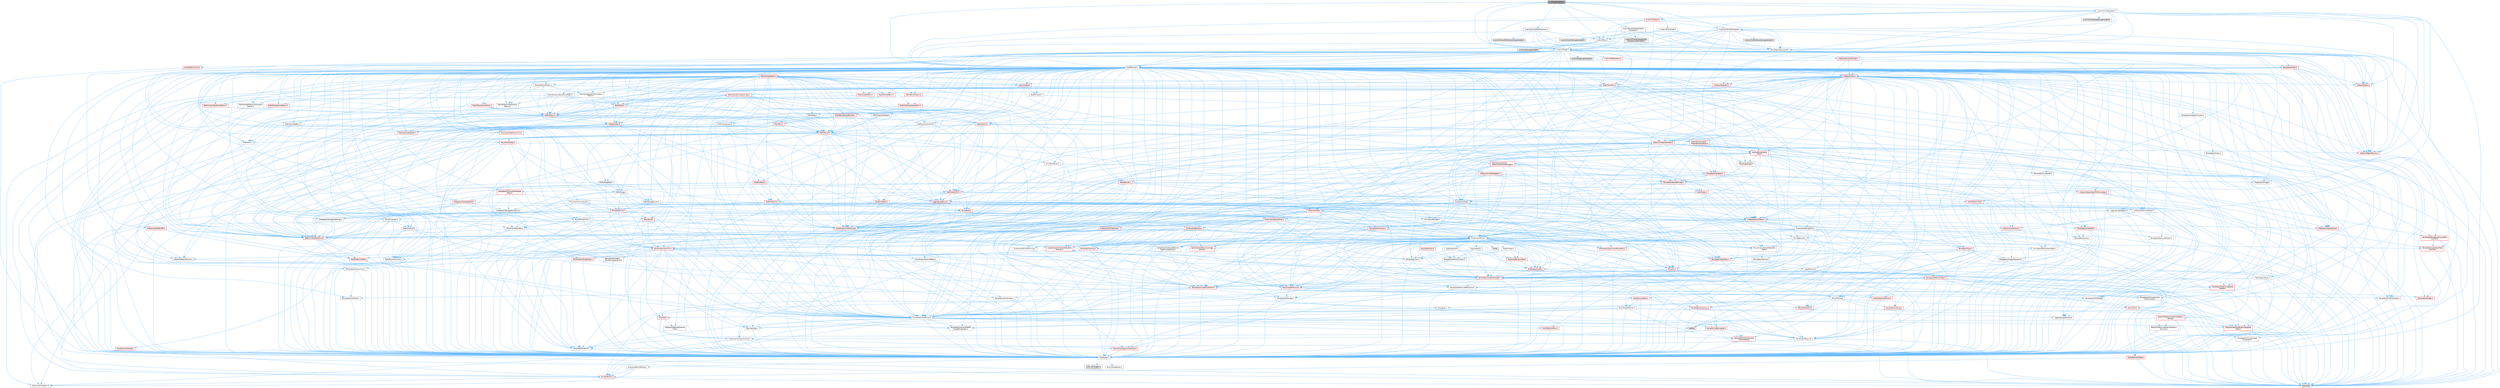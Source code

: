 digraph "LiveLinkRoleTrait.h"
{
 // INTERACTIVE_SVG=YES
 // LATEX_PDF_SIZE
  bgcolor="transparent";
  edge [fontname=Helvetica,fontsize=10,labelfontname=Helvetica,labelfontsize=10];
  node [fontname=Helvetica,fontsize=10,shape=box,height=0.2,width=0.4];
  Node1 [id="Node000001",label="LiveLinkRoleTrait.h",height=0.2,width=0.4,color="gray40", fillcolor="grey60", style="filled", fontcolor="black",tooltip=" "];
  Node1 -> Node2 [id="edge1_Node000001_Node000002",color="steelblue1",style="solid",tooltip=" "];
  Node2 [id="Node000002",label="Containers/Array.h",height=0.2,width=0.4,color="grey40", fillcolor="white", style="filled",URL="$df/dd0/Array_8h.html",tooltip=" "];
  Node2 -> Node3 [id="edge2_Node000002_Node000003",color="steelblue1",style="solid",tooltip=" "];
  Node3 [id="Node000003",label="CoreTypes.h",height=0.2,width=0.4,color="grey40", fillcolor="white", style="filled",URL="$dc/dec/CoreTypes_8h.html",tooltip=" "];
  Node3 -> Node4 [id="edge3_Node000003_Node000004",color="steelblue1",style="solid",tooltip=" "];
  Node4 [id="Node000004",label="HAL/Platform.h",height=0.2,width=0.4,color="red", fillcolor="#FFF0F0", style="filled",URL="$d9/dd0/Platform_8h.html",tooltip=" "];
  Node4 -> Node7 [id="edge4_Node000004_Node000007",color="steelblue1",style="solid",tooltip=" "];
  Node7 [id="Node000007",label="type_traits",height=0.2,width=0.4,color="grey60", fillcolor="#E0E0E0", style="filled",tooltip=" "];
  Node4 -> Node8 [id="edge5_Node000004_Node000008",color="steelblue1",style="solid",tooltip=" "];
  Node8 [id="Node000008",label="PreprocessorHelpers.h",height=0.2,width=0.4,color="grey40", fillcolor="white", style="filled",URL="$db/ddb/PreprocessorHelpers_8h.html",tooltip=" "];
  Node3 -> Node14 [id="edge6_Node000003_Node000014",color="steelblue1",style="solid",tooltip=" "];
  Node14 [id="Node000014",label="ProfilingDebugging\l/UMemoryDefines.h",height=0.2,width=0.4,color="grey40", fillcolor="white", style="filled",URL="$d2/da2/UMemoryDefines_8h.html",tooltip=" "];
  Node3 -> Node15 [id="edge7_Node000003_Node000015",color="steelblue1",style="solid",tooltip=" "];
  Node15 [id="Node000015",label="Misc/CoreMiscDefines.h",height=0.2,width=0.4,color="grey40", fillcolor="white", style="filled",URL="$da/d38/CoreMiscDefines_8h.html",tooltip=" "];
  Node15 -> Node4 [id="edge8_Node000015_Node000004",color="steelblue1",style="solid",tooltip=" "];
  Node15 -> Node8 [id="edge9_Node000015_Node000008",color="steelblue1",style="solid",tooltip=" "];
  Node3 -> Node16 [id="edge10_Node000003_Node000016",color="steelblue1",style="solid",tooltip=" "];
  Node16 [id="Node000016",label="Misc/CoreDefines.h",height=0.2,width=0.4,color="grey40", fillcolor="white", style="filled",URL="$d3/dd2/CoreDefines_8h.html",tooltip=" "];
  Node2 -> Node17 [id="edge11_Node000002_Node000017",color="steelblue1",style="solid",tooltip=" "];
  Node17 [id="Node000017",label="Misc/AssertionMacros.h",height=0.2,width=0.4,color="grey40", fillcolor="white", style="filled",URL="$d0/dfa/AssertionMacros_8h.html",tooltip=" "];
  Node17 -> Node3 [id="edge12_Node000017_Node000003",color="steelblue1",style="solid",tooltip=" "];
  Node17 -> Node4 [id="edge13_Node000017_Node000004",color="steelblue1",style="solid",tooltip=" "];
  Node17 -> Node18 [id="edge14_Node000017_Node000018",color="steelblue1",style="solid",tooltip=" "];
  Node18 [id="Node000018",label="HAL/PlatformMisc.h",height=0.2,width=0.4,color="red", fillcolor="#FFF0F0", style="filled",URL="$d0/df5/PlatformMisc_8h.html",tooltip=" "];
  Node18 -> Node3 [id="edge15_Node000018_Node000003",color="steelblue1",style="solid",tooltip=" "];
  Node17 -> Node8 [id="edge16_Node000017_Node000008",color="steelblue1",style="solid",tooltip=" "];
  Node17 -> Node54 [id="edge17_Node000017_Node000054",color="steelblue1",style="solid",tooltip=" "];
  Node54 [id="Node000054",label="Templates/EnableIf.h",height=0.2,width=0.4,color="grey40", fillcolor="white", style="filled",URL="$d7/d60/EnableIf_8h.html",tooltip=" "];
  Node54 -> Node3 [id="edge18_Node000054_Node000003",color="steelblue1",style="solid",tooltip=" "];
  Node17 -> Node55 [id="edge19_Node000017_Node000055",color="steelblue1",style="solid",tooltip=" "];
  Node55 [id="Node000055",label="Templates/IsArrayOrRefOf\lTypeByPredicate.h",height=0.2,width=0.4,color="grey40", fillcolor="white", style="filled",URL="$d6/da1/IsArrayOrRefOfTypeByPredicate_8h.html",tooltip=" "];
  Node55 -> Node3 [id="edge20_Node000055_Node000003",color="steelblue1",style="solid",tooltip=" "];
  Node17 -> Node56 [id="edge21_Node000017_Node000056",color="steelblue1",style="solid",tooltip=" "];
  Node56 [id="Node000056",label="Templates/IsValidVariadic\lFunctionArg.h",height=0.2,width=0.4,color="red", fillcolor="#FFF0F0", style="filled",URL="$d0/dc8/IsValidVariadicFunctionArg_8h.html",tooltip=" "];
  Node56 -> Node3 [id="edge22_Node000056_Node000003",color="steelblue1",style="solid",tooltip=" "];
  Node56 -> Node7 [id="edge23_Node000056_Node000007",color="steelblue1",style="solid",tooltip=" "];
  Node17 -> Node58 [id="edge24_Node000017_Node000058",color="steelblue1",style="solid",tooltip=" "];
  Node58 [id="Node000058",label="Traits/IsCharEncodingCompatible\lWith.h",height=0.2,width=0.4,color="red", fillcolor="#FFF0F0", style="filled",URL="$df/dd1/IsCharEncodingCompatibleWith_8h.html",tooltip=" "];
  Node58 -> Node7 [id="edge25_Node000058_Node000007",color="steelblue1",style="solid",tooltip=" "];
  Node17 -> Node60 [id="edge26_Node000017_Node000060",color="steelblue1",style="solid",tooltip=" "];
  Node60 [id="Node000060",label="Misc/VarArgs.h",height=0.2,width=0.4,color="grey40", fillcolor="white", style="filled",URL="$d5/d6f/VarArgs_8h.html",tooltip=" "];
  Node60 -> Node3 [id="edge27_Node000060_Node000003",color="steelblue1",style="solid",tooltip=" "];
  Node17 -> Node61 [id="edge28_Node000017_Node000061",color="steelblue1",style="solid",tooltip=" "];
  Node61 [id="Node000061",label="String/FormatStringSan.h",height=0.2,width=0.4,color="red", fillcolor="#FFF0F0", style="filled",URL="$d3/d8b/FormatStringSan_8h.html",tooltip=" "];
  Node61 -> Node7 [id="edge29_Node000061_Node000007",color="steelblue1",style="solid",tooltip=" "];
  Node61 -> Node3 [id="edge30_Node000061_Node000003",color="steelblue1",style="solid",tooltip=" "];
  Node61 -> Node62 [id="edge31_Node000061_Node000062",color="steelblue1",style="solid",tooltip=" "];
  Node62 [id="Node000062",label="Templates/Requires.h",height=0.2,width=0.4,color="grey40", fillcolor="white", style="filled",URL="$dc/d96/Requires_8h.html",tooltip=" "];
  Node62 -> Node54 [id="edge32_Node000062_Node000054",color="steelblue1",style="solid",tooltip=" "];
  Node62 -> Node7 [id="edge33_Node000062_Node000007",color="steelblue1",style="solid",tooltip=" "];
  Node61 -> Node56 [id="edge34_Node000061_Node000056",color="steelblue1",style="solid",tooltip=" "];
  Node61 -> Node26 [id="edge35_Node000061_Node000026",color="steelblue1",style="solid",tooltip=" "];
  Node26 [id="Node000026",label="Containers/ContainersFwd.h",height=0.2,width=0.4,color="grey40", fillcolor="white", style="filled",URL="$d4/d0a/ContainersFwd_8h.html",tooltip=" "];
  Node26 -> Node4 [id="edge36_Node000026_Node000004",color="steelblue1",style="solid",tooltip=" "];
  Node26 -> Node3 [id="edge37_Node000026_Node000003",color="steelblue1",style="solid",tooltip=" "];
  Node26 -> Node23 [id="edge38_Node000026_Node000023",color="steelblue1",style="solid",tooltip=" "];
  Node23 [id="Node000023",label="Traits/IsContiguousContainer.h",height=0.2,width=0.4,color="red", fillcolor="#FFF0F0", style="filled",URL="$d5/d3c/IsContiguousContainer_8h.html",tooltip=" "];
  Node23 -> Node3 [id="edge39_Node000023_Node000003",color="steelblue1",style="solid",tooltip=" "];
  Node17 -> Node67 [id="edge40_Node000017_Node000067",color="steelblue1",style="solid",tooltip=" "];
  Node67 [id="Node000067",label="atomic",height=0.2,width=0.4,color="grey60", fillcolor="#E0E0E0", style="filled",tooltip=" "];
  Node2 -> Node68 [id="edge41_Node000002_Node000068",color="steelblue1",style="solid",tooltip=" "];
  Node68 [id="Node000068",label="Misc/IntrusiveUnsetOptional\lState.h",height=0.2,width=0.4,color="grey40", fillcolor="white", style="filled",URL="$d2/d0a/IntrusiveUnsetOptionalState_8h.html",tooltip=" "];
  Node68 -> Node69 [id="edge42_Node000068_Node000069",color="steelblue1",style="solid",tooltip=" "];
  Node69 [id="Node000069",label="Misc/OptionalFwd.h",height=0.2,width=0.4,color="grey40", fillcolor="white", style="filled",URL="$dc/d50/OptionalFwd_8h.html",tooltip=" "];
  Node2 -> Node70 [id="edge43_Node000002_Node000070",color="steelblue1",style="solid",tooltip=" "];
  Node70 [id="Node000070",label="Misc/ReverseIterate.h",height=0.2,width=0.4,color="red", fillcolor="#FFF0F0", style="filled",URL="$db/de3/ReverseIterate_8h.html",tooltip=" "];
  Node70 -> Node4 [id="edge44_Node000070_Node000004",color="steelblue1",style="solid",tooltip=" "];
  Node2 -> Node72 [id="edge45_Node000002_Node000072",color="steelblue1",style="solid",tooltip=" "];
  Node72 [id="Node000072",label="HAL/UnrealMemory.h",height=0.2,width=0.4,color="red", fillcolor="#FFF0F0", style="filled",URL="$d9/d96/UnrealMemory_8h.html",tooltip=" "];
  Node72 -> Node3 [id="edge46_Node000072_Node000003",color="steelblue1",style="solid",tooltip=" "];
  Node72 -> Node76 [id="edge47_Node000072_Node000076",color="steelblue1",style="solid",tooltip=" "];
  Node76 [id="Node000076",label="HAL/MemoryBase.h",height=0.2,width=0.4,color="red", fillcolor="#FFF0F0", style="filled",URL="$d6/d9f/MemoryBase_8h.html",tooltip=" "];
  Node76 -> Node3 [id="edge48_Node000076_Node000003",color="steelblue1",style="solid",tooltip=" "];
  Node76 -> Node47 [id="edge49_Node000076_Node000047",color="steelblue1",style="solid",tooltip=" "];
  Node47 [id="Node000047",label="HAL/PlatformAtomics.h",height=0.2,width=0.4,color="red", fillcolor="#FFF0F0", style="filled",URL="$d3/d36/PlatformAtomics_8h.html",tooltip=" "];
  Node47 -> Node3 [id="edge50_Node000047_Node000003",color="steelblue1",style="solid",tooltip=" "];
  Node76 -> Node30 [id="edge51_Node000076_Node000030",color="steelblue1",style="solid",tooltip=" "];
  Node30 [id="Node000030",label="HAL/PlatformCrt.h",height=0.2,width=0.4,color="red", fillcolor="#FFF0F0", style="filled",URL="$d8/d75/PlatformCrt_8h.html",tooltip=" "];
  Node76 -> Node77 [id="edge52_Node000076_Node000077",color="steelblue1",style="solid",tooltip=" "];
  Node77 [id="Node000077",label="Misc/Exec.h",height=0.2,width=0.4,color="grey40", fillcolor="white", style="filled",URL="$de/ddb/Exec_8h.html",tooltip=" "];
  Node77 -> Node3 [id="edge53_Node000077_Node000003",color="steelblue1",style="solid",tooltip=" "];
  Node77 -> Node17 [id="edge54_Node000077_Node000017",color="steelblue1",style="solid",tooltip=" "];
  Node76 -> Node78 [id="edge55_Node000076_Node000078",color="steelblue1",style="solid",tooltip=" "];
  Node78 [id="Node000078",label="Misc/OutputDevice.h",height=0.2,width=0.4,color="grey40", fillcolor="white", style="filled",URL="$d7/d32/OutputDevice_8h.html",tooltip=" "];
  Node78 -> Node25 [id="edge56_Node000078_Node000025",color="steelblue1",style="solid",tooltip=" "];
  Node25 [id="Node000025",label="CoreFwd.h",height=0.2,width=0.4,color="red", fillcolor="#FFF0F0", style="filled",URL="$d1/d1e/CoreFwd_8h.html",tooltip=" "];
  Node25 -> Node3 [id="edge57_Node000025_Node000003",color="steelblue1",style="solid",tooltip=" "];
  Node25 -> Node26 [id="edge58_Node000025_Node000026",color="steelblue1",style="solid",tooltip=" "];
  Node25 -> Node28 [id="edge59_Node000025_Node000028",color="steelblue1",style="solid",tooltip=" "];
  Node28 [id="Node000028",label="UObject/UObjectHierarchy\lFwd.h",height=0.2,width=0.4,color="grey40", fillcolor="white", style="filled",URL="$d3/d13/UObjectHierarchyFwd_8h.html",tooltip=" "];
  Node78 -> Node3 [id="edge60_Node000078_Node000003",color="steelblue1",style="solid",tooltip=" "];
  Node78 -> Node79 [id="edge61_Node000078_Node000079",color="steelblue1",style="solid",tooltip=" "];
  Node79 [id="Node000079",label="Logging/LogVerbosity.h",height=0.2,width=0.4,color="grey40", fillcolor="white", style="filled",URL="$d2/d8f/LogVerbosity_8h.html",tooltip=" "];
  Node79 -> Node3 [id="edge62_Node000079_Node000003",color="steelblue1",style="solid",tooltip=" "];
  Node78 -> Node60 [id="edge63_Node000078_Node000060",color="steelblue1",style="solid",tooltip=" "];
  Node78 -> Node55 [id="edge64_Node000078_Node000055",color="steelblue1",style="solid",tooltip=" "];
  Node78 -> Node56 [id="edge65_Node000078_Node000056",color="steelblue1",style="solid",tooltip=" "];
  Node78 -> Node58 [id="edge66_Node000078_Node000058",color="steelblue1",style="solid",tooltip=" "];
  Node72 -> Node89 [id="edge67_Node000072_Node000089",color="steelblue1",style="solid",tooltip=" "];
  Node89 [id="Node000089",label="HAL/PlatformMemory.h",height=0.2,width=0.4,color="red", fillcolor="#FFF0F0", style="filled",URL="$de/d68/PlatformMemory_8h.html",tooltip=" "];
  Node89 -> Node3 [id="edge68_Node000089_Node000003",color="steelblue1",style="solid",tooltip=" "];
  Node72 -> Node92 [id="edge69_Node000072_Node000092",color="steelblue1",style="solid",tooltip=" "];
  Node92 [id="Node000092",label="Templates/IsPointer.h",height=0.2,width=0.4,color="grey40", fillcolor="white", style="filled",URL="$d7/d05/IsPointer_8h.html",tooltip=" "];
  Node92 -> Node3 [id="edge70_Node000092_Node000003",color="steelblue1",style="solid",tooltip=" "];
  Node2 -> Node93 [id="edge71_Node000002_Node000093",color="steelblue1",style="solid",tooltip=" "];
  Node93 [id="Node000093",label="Templates/UnrealTypeTraits.h",height=0.2,width=0.4,color="red", fillcolor="#FFF0F0", style="filled",URL="$d2/d2d/UnrealTypeTraits_8h.html",tooltip=" "];
  Node93 -> Node3 [id="edge72_Node000093_Node000003",color="steelblue1",style="solid",tooltip=" "];
  Node93 -> Node92 [id="edge73_Node000093_Node000092",color="steelblue1",style="solid",tooltip=" "];
  Node93 -> Node17 [id="edge74_Node000093_Node000017",color="steelblue1",style="solid",tooltip=" "];
  Node93 -> Node85 [id="edge75_Node000093_Node000085",color="steelblue1",style="solid",tooltip=" "];
  Node85 [id="Node000085",label="Templates/AndOrNot.h",height=0.2,width=0.4,color="grey40", fillcolor="white", style="filled",URL="$db/d0a/AndOrNot_8h.html",tooltip=" "];
  Node85 -> Node3 [id="edge76_Node000085_Node000003",color="steelblue1",style="solid",tooltip=" "];
  Node93 -> Node54 [id="edge77_Node000093_Node000054",color="steelblue1",style="solid",tooltip=" "];
  Node93 -> Node94 [id="edge78_Node000093_Node000094",color="steelblue1",style="solid",tooltip=" "];
  Node94 [id="Node000094",label="Templates/IsArithmetic.h",height=0.2,width=0.4,color="grey40", fillcolor="white", style="filled",URL="$d2/d5d/IsArithmetic_8h.html",tooltip=" "];
  Node94 -> Node3 [id="edge79_Node000094_Node000003",color="steelblue1",style="solid",tooltip=" "];
  Node93 -> Node95 [id="edge80_Node000093_Node000095",color="steelblue1",style="solid",tooltip=" "];
  Node95 [id="Node000095",label="Templates/Models.h",height=0.2,width=0.4,color="red", fillcolor="#FFF0F0", style="filled",URL="$d3/d0c/Models_8h.html",tooltip=" "];
  Node93 -> Node96 [id="edge81_Node000093_Node000096",color="steelblue1",style="solid",tooltip=" "];
  Node96 [id="Node000096",label="Templates/IsPODType.h",height=0.2,width=0.4,color="grey40", fillcolor="white", style="filled",URL="$d7/db1/IsPODType_8h.html",tooltip=" "];
  Node96 -> Node3 [id="edge82_Node000096_Node000003",color="steelblue1",style="solid",tooltip=" "];
  Node93 -> Node97 [id="edge83_Node000093_Node000097",color="steelblue1",style="solid",tooltip=" "];
  Node97 [id="Node000097",label="Templates/IsUECoreType.h",height=0.2,width=0.4,color="grey40", fillcolor="white", style="filled",URL="$d1/db8/IsUECoreType_8h.html",tooltip=" "];
  Node97 -> Node3 [id="edge84_Node000097_Node000003",color="steelblue1",style="solid",tooltip=" "];
  Node97 -> Node7 [id="edge85_Node000097_Node000007",color="steelblue1",style="solid",tooltip=" "];
  Node93 -> Node86 [id="edge86_Node000093_Node000086",color="steelblue1",style="solid",tooltip=" "];
  Node86 [id="Node000086",label="Templates/IsTriviallyCopy\lConstructible.h",height=0.2,width=0.4,color="grey40", fillcolor="white", style="filled",URL="$d3/d78/IsTriviallyCopyConstructible_8h.html",tooltip=" "];
  Node86 -> Node3 [id="edge87_Node000086_Node000003",color="steelblue1",style="solid",tooltip=" "];
  Node86 -> Node7 [id="edge88_Node000086_Node000007",color="steelblue1",style="solid",tooltip=" "];
  Node2 -> Node98 [id="edge89_Node000002_Node000098",color="steelblue1",style="solid",tooltip=" "];
  Node98 [id="Node000098",label="Templates/UnrealTemplate.h",height=0.2,width=0.4,color="red", fillcolor="#FFF0F0", style="filled",URL="$d4/d24/UnrealTemplate_8h.html",tooltip=" "];
  Node98 -> Node3 [id="edge90_Node000098_Node000003",color="steelblue1",style="solid",tooltip=" "];
  Node98 -> Node92 [id="edge91_Node000098_Node000092",color="steelblue1",style="solid",tooltip=" "];
  Node98 -> Node72 [id="edge92_Node000098_Node000072",color="steelblue1",style="solid",tooltip=" "];
  Node98 -> Node93 [id="edge93_Node000098_Node000093",color="steelblue1",style="solid",tooltip=" "];
  Node98 -> Node101 [id="edge94_Node000098_Node000101",color="steelblue1",style="solid",tooltip=" "];
  Node101 [id="Node000101",label="Templates/RemoveReference.h",height=0.2,width=0.4,color="grey40", fillcolor="white", style="filled",URL="$da/dbe/RemoveReference_8h.html",tooltip=" "];
  Node101 -> Node3 [id="edge95_Node000101_Node000003",color="steelblue1",style="solid",tooltip=" "];
  Node98 -> Node62 [id="edge96_Node000098_Node000062",color="steelblue1",style="solid",tooltip=" "];
  Node98 -> Node102 [id="edge97_Node000098_Node000102",color="steelblue1",style="solid",tooltip=" "];
  Node102 [id="Node000102",label="Templates/TypeCompatible\lBytes.h",height=0.2,width=0.4,color="red", fillcolor="#FFF0F0", style="filled",URL="$df/d0a/TypeCompatibleBytes_8h.html",tooltip=" "];
  Node102 -> Node3 [id="edge98_Node000102_Node000003",color="steelblue1",style="solid",tooltip=" "];
  Node102 -> Node7 [id="edge99_Node000102_Node000007",color="steelblue1",style="solid",tooltip=" "];
  Node98 -> Node23 [id="edge100_Node000098_Node000023",color="steelblue1",style="solid",tooltip=" "];
  Node98 -> Node7 [id="edge101_Node000098_Node000007",color="steelblue1",style="solid",tooltip=" "];
  Node2 -> Node104 [id="edge102_Node000002_Node000104",color="steelblue1",style="solid",tooltip=" "];
  Node104 [id="Node000104",label="Containers/AllowShrinking.h",height=0.2,width=0.4,color="grey40", fillcolor="white", style="filled",URL="$d7/d1a/AllowShrinking_8h.html",tooltip=" "];
  Node104 -> Node3 [id="edge103_Node000104_Node000003",color="steelblue1",style="solid",tooltip=" "];
  Node2 -> Node105 [id="edge104_Node000002_Node000105",color="steelblue1",style="solid",tooltip=" "];
  Node105 [id="Node000105",label="Containers/ContainerAllocation\lPolicies.h",height=0.2,width=0.4,color="red", fillcolor="#FFF0F0", style="filled",URL="$d7/dff/ContainerAllocationPolicies_8h.html",tooltip=" "];
  Node105 -> Node3 [id="edge105_Node000105_Node000003",color="steelblue1",style="solid",tooltip=" "];
  Node105 -> Node105 [id="edge106_Node000105_Node000105",color="steelblue1",style="solid",tooltip=" "];
  Node105 -> Node107 [id="edge107_Node000105_Node000107",color="steelblue1",style="solid",tooltip=" "];
  Node107 [id="Node000107",label="HAL/PlatformMath.h",height=0.2,width=0.4,color="red", fillcolor="#FFF0F0", style="filled",URL="$dc/d53/PlatformMath_8h.html",tooltip=" "];
  Node107 -> Node3 [id="edge108_Node000107_Node000003",color="steelblue1",style="solid",tooltip=" "];
  Node105 -> Node72 [id="edge109_Node000105_Node000072",color="steelblue1",style="solid",tooltip=" "];
  Node105 -> Node40 [id="edge110_Node000105_Node000040",color="steelblue1",style="solid",tooltip=" "];
  Node40 [id="Node000040",label="Math/NumericLimits.h",height=0.2,width=0.4,color="grey40", fillcolor="white", style="filled",URL="$df/d1b/NumericLimits_8h.html",tooltip=" "];
  Node40 -> Node3 [id="edge111_Node000040_Node000003",color="steelblue1",style="solid",tooltip=" "];
  Node105 -> Node17 [id="edge112_Node000105_Node000017",color="steelblue1",style="solid",tooltip=" "];
  Node105 -> Node116 [id="edge113_Node000105_Node000116",color="steelblue1",style="solid",tooltip=" "];
  Node116 [id="Node000116",label="Templates/MemoryOps.h",height=0.2,width=0.4,color="red", fillcolor="#FFF0F0", style="filled",URL="$db/dea/MemoryOps_8h.html",tooltip=" "];
  Node116 -> Node3 [id="edge114_Node000116_Node000003",color="steelblue1",style="solid",tooltip=" "];
  Node116 -> Node72 [id="edge115_Node000116_Node000072",color="steelblue1",style="solid",tooltip=" "];
  Node116 -> Node87 [id="edge116_Node000116_Node000087",color="steelblue1",style="solid",tooltip=" "];
  Node87 [id="Node000087",label="Templates/IsTriviallyCopy\lAssignable.h",height=0.2,width=0.4,color="grey40", fillcolor="white", style="filled",URL="$d2/df2/IsTriviallyCopyAssignable_8h.html",tooltip=" "];
  Node87 -> Node3 [id="edge117_Node000087_Node000003",color="steelblue1",style="solid",tooltip=" "];
  Node87 -> Node7 [id="edge118_Node000087_Node000007",color="steelblue1",style="solid",tooltip=" "];
  Node116 -> Node86 [id="edge119_Node000116_Node000086",color="steelblue1",style="solid",tooltip=" "];
  Node116 -> Node62 [id="edge120_Node000116_Node000062",color="steelblue1",style="solid",tooltip=" "];
  Node116 -> Node93 [id="edge121_Node000116_Node000093",color="steelblue1",style="solid",tooltip=" "];
  Node116 -> Node7 [id="edge122_Node000116_Node000007",color="steelblue1",style="solid",tooltip=" "];
  Node105 -> Node102 [id="edge123_Node000105_Node000102",color="steelblue1",style="solid",tooltip=" "];
  Node105 -> Node7 [id="edge124_Node000105_Node000007",color="steelblue1",style="solid",tooltip=" "];
  Node2 -> Node117 [id="edge125_Node000002_Node000117",color="steelblue1",style="solid",tooltip=" "];
  Node117 [id="Node000117",label="Containers/ContainerElement\lTypeCompatibility.h",height=0.2,width=0.4,color="grey40", fillcolor="white", style="filled",URL="$df/ddf/ContainerElementTypeCompatibility_8h.html",tooltip=" "];
  Node117 -> Node3 [id="edge126_Node000117_Node000003",color="steelblue1",style="solid",tooltip=" "];
  Node117 -> Node93 [id="edge127_Node000117_Node000093",color="steelblue1",style="solid",tooltip=" "];
  Node2 -> Node118 [id="edge128_Node000002_Node000118",color="steelblue1",style="solid",tooltip=" "];
  Node118 [id="Node000118",label="Serialization/Archive.h",height=0.2,width=0.4,color="red", fillcolor="#FFF0F0", style="filled",URL="$d7/d3b/Archive_8h.html",tooltip=" "];
  Node118 -> Node25 [id="edge129_Node000118_Node000025",color="steelblue1",style="solid",tooltip=" "];
  Node118 -> Node3 [id="edge130_Node000118_Node000003",color="steelblue1",style="solid",tooltip=" "];
  Node118 -> Node119 [id="edge131_Node000118_Node000119",color="steelblue1",style="solid",tooltip=" "];
  Node119 [id="Node000119",label="HAL/PlatformProperties.h",height=0.2,width=0.4,color="red", fillcolor="#FFF0F0", style="filled",URL="$d9/db0/PlatformProperties_8h.html",tooltip=" "];
  Node119 -> Node3 [id="edge132_Node000119_Node000003",color="steelblue1",style="solid",tooltip=" "];
  Node118 -> Node122 [id="edge133_Node000118_Node000122",color="steelblue1",style="solid",tooltip=" "];
  Node122 [id="Node000122",label="Internationalization\l/TextNamespaceFwd.h",height=0.2,width=0.4,color="grey40", fillcolor="white", style="filled",URL="$d8/d97/TextNamespaceFwd_8h.html",tooltip=" "];
  Node122 -> Node3 [id="edge134_Node000122_Node000003",color="steelblue1",style="solid",tooltip=" "];
  Node118 -> Node17 [id="edge135_Node000118_Node000017",color="steelblue1",style="solid",tooltip=" "];
  Node118 -> Node123 [id="edge136_Node000118_Node000123",color="steelblue1",style="solid",tooltip=" "];
  Node123 [id="Node000123",label="Misc/EngineVersionBase.h",height=0.2,width=0.4,color="grey40", fillcolor="white", style="filled",URL="$d5/d2b/EngineVersionBase_8h.html",tooltip=" "];
  Node123 -> Node3 [id="edge137_Node000123_Node000003",color="steelblue1",style="solid",tooltip=" "];
  Node118 -> Node60 [id="edge138_Node000118_Node000060",color="steelblue1",style="solid",tooltip=" "];
  Node118 -> Node54 [id="edge139_Node000118_Node000054",color="steelblue1",style="solid",tooltip=" "];
  Node118 -> Node55 [id="edge140_Node000118_Node000055",color="steelblue1",style="solid",tooltip=" "];
  Node118 -> Node126 [id="edge141_Node000118_Node000126",color="steelblue1",style="solid",tooltip=" "];
  Node126 [id="Node000126",label="Templates/IsEnumClass.h",height=0.2,width=0.4,color="grey40", fillcolor="white", style="filled",URL="$d7/d15/IsEnumClass_8h.html",tooltip=" "];
  Node126 -> Node3 [id="edge142_Node000126_Node000003",color="steelblue1",style="solid",tooltip=" "];
  Node126 -> Node85 [id="edge143_Node000126_Node000085",color="steelblue1",style="solid",tooltip=" "];
  Node118 -> Node56 [id="edge144_Node000118_Node000056",color="steelblue1",style="solid",tooltip=" "];
  Node118 -> Node98 [id="edge145_Node000118_Node000098",color="steelblue1",style="solid",tooltip=" "];
  Node118 -> Node58 [id="edge146_Node000118_Node000058",color="steelblue1",style="solid",tooltip=" "];
  Node118 -> Node127 [id="edge147_Node000118_Node000127",color="steelblue1",style="solid",tooltip=" "];
  Node127 [id="Node000127",label="UObject/ObjectVersion.h",height=0.2,width=0.4,color="grey40", fillcolor="white", style="filled",URL="$da/d63/ObjectVersion_8h.html",tooltip=" "];
  Node127 -> Node3 [id="edge148_Node000127_Node000003",color="steelblue1",style="solid",tooltip=" "];
  Node2 -> Node128 [id="edge149_Node000002_Node000128",color="steelblue1",style="solid",tooltip=" "];
  Node128 [id="Node000128",label="Serialization/MemoryImage\lWriter.h",height=0.2,width=0.4,color="red", fillcolor="#FFF0F0", style="filled",URL="$d0/d08/MemoryImageWriter_8h.html",tooltip=" "];
  Node128 -> Node3 [id="edge150_Node000128_Node000003",color="steelblue1",style="solid",tooltip=" "];
  Node2 -> Node142 [id="edge151_Node000002_Node000142",color="steelblue1",style="solid",tooltip=" "];
  Node142 [id="Node000142",label="Algo/Heapify.h",height=0.2,width=0.4,color="grey40", fillcolor="white", style="filled",URL="$d0/d2a/Heapify_8h.html",tooltip=" "];
  Node142 -> Node143 [id="edge152_Node000142_Node000143",color="steelblue1",style="solid",tooltip=" "];
  Node143 [id="Node000143",label="Algo/Impl/BinaryHeap.h",height=0.2,width=0.4,color="red", fillcolor="#FFF0F0", style="filled",URL="$d7/da3/Algo_2Impl_2BinaryHeap_8h.html",tooltip=" "];
  Node143 -> Node144 [id="edge153_Node000143_Node000144",color="steelblue1",style="solid",tooltip=" "];
  Node144 [id="Node000144",label="Templates/Invoke.h",height=0.2,width=0.4,color="red", fillcolor="#FFF0F0", style="filled",URL="$d7/deb/Invoke_8h.html",tooltip=" "];
  Node144 -> Node3 [id="edge154_Node000144_Node000003",color="steelblue1",style="solid",tooltip=" "];
  Node144 -> Node98 [id="edge155_Node000144_Node000098",color="steelblue1",style="solid",tooltip=" "];
  Node144 -> Node7 [id="edge156_Node000144_Node000007",color="steelblue1",style="solid",tooltip=" "];
  Node143 -> Node7 [id="edge157_Node000143_Node000007",color="steelblue1",style="solid",tooltip=" "];
  Node142 -> Node148 [id="edge158_Node000142_Node000148",color="steelblue1",style="solid",tooltip=" "];
  Node148 [id="Node000148",label="Templates/IdentityFunctor.h",height=0.2,width=0.4,color="grey40", fillcolor="white", style="filled",URL="$d7/d2e/IdentityFunctor_8h.html",tooltip=" "];
  Node148 -> Node4 [id="edge159_Node000148_Node000004",color="steelblue1",style="solid",tooltip=" "];
  Node142 -> Node144 [id="edge160_Node000142_Node000144",color="steelblue1",style="solid",tooltip=" "];
  Node142 -> Node149 [id="edge161_Node000142_Node000149",color="steelblue1",style="solid",tooltip=" "];
  Node149 [id="Node000149",label="Templates/Less.h",height=0.2,width=0.4,color="grey40", fillcolor="white", style="filled",URL="$de/dc8/Less_8h.html",tooltip=" "];
  Node149 -> Node3 [id="edge162_Node000149_Node000003",color="steelblue1",style="solid",tooltip=" "];
  Node149 -> Node98 [id="edge163_Node000149_Node000098",color="steelblue1",style="solid",tooltip=" "];
  Node142 -> Node98 [id="edge164_Node000142_Node000098",color="steelblue1",style="solid",tooltip=" "];
  Node2 -> Node150 [id="edge165_Node000002_Node000150",color="steelblue1",style="solid",tooltip=" "];
  Node150 [id="Node000150",label="Algo/HeapSort.h",height=0.2,width=0.4,color="grey40", fillcolor="white", style="filled",URL="$d3/d92/HeapSort_8h.html",tooltip=" "];
  Node150 -> Node143 [id="edge166_Node000150_Node000143",color="steelblue1",style="solid",tooltip=" "];
  Node150 -> Node148 [id="edge167_Node000150_Node000148",color="steelblue1",style="solid",tooltip=" "];
  Node150 -> Node149 [id="edge168_Node000150_Node000149",color="steelblue1",style="solid",tooltip=" "];
  Node150 -> Node98 [id="edge169_Node000150_Node000098",color="steelblue1",style="solid",tooltip=" "];
  Node2 -> Node151 [id="edge170_Node000002_Node000151",color="steelblue1",style="solid",tooltip=" "];
  Node151 [id="Node000151",label="Algo/IsHeap.h",height=0.2,width=0.4,color="grey40", fillcolor="white", style="filled",URL="$de/d32/IsHeap_8h.html",tooltip=" "];
  Node151 -> Node143 [id="edge171_Node000151_Node000143",color="steelblue1",style="solid",tooltip=" "];
  Node151 -> Node148 [id="edge172_Node000151_Node000148",color="steelblue1",style="solid",tooltip=" "];
  Node151 -> Node144 [id="edge173_Node000151_Node000144",color="steelblue1",style="solid",tooltip=" "];
  Node151 -> Node149 [id="edge174_Node000151_Node000149",color="steelblue1",style="solid",tooltip=" "];
  Node151 -> Node98 [id="edge175_Node000151_Node000098",color="steelblue1",style="solid",tooltip=" "];
  Node2 -> Node143 [id="edge176_Node000002_Node000143",color="steelblue1",style="solid",tooltip=" "];
  Node2 -> Node152 [id="edge177_Node000002_Node000152",color="steelblue1",style="solid",tooltip=" "];
  Node152 [id="Node000152",label="Algo/StableSort.h",height=0.2,width=0.4,color="red", fillcolor="#FFF0F0", style="filled",URL="$d7/d3c/StableSort_8h.html",tooltip=" "];
  Node152 -> Node148 [id="edge178_Node000152_Node000148",color="steelblue1",style="solid",tooltip=" "];
  Node152 -> Node144 [id="edge179_Node000152_Node000144",color="steelblue1",style="solid",tooltip=" "];
  Node152 -> Node149 [id="edge180_Node000152_Node000149",color="steelblue1",style="solid",tooltip=" "];
  Node152 -> Node98 [id="edge181_Node000152_Node000098",color="steelblue1",style="solid",tooltip=" "];
  Node2 -> Node155 [id="edge182_Node000002_Node000155",color="steelblue1",style="solid",tooltip=" "];
  Node155 [id="Node000155",label="Concepts/GetTypeHashable.h",height=0.2,width=0.4,color="grey40", fillcolor="white", style="filled",URL="$d3/da2/GetTypeHashable_8h.html",tooltip=" "];
  Node155 -> Node3 [id="edge183_Node000155_Node000003",color="steelblue1",style="solid",tooltip=" "];
  Node155 -> Node133 [id="edge184_Node000155_Node000133",color="steelblue1",style="solid",tooltip=" "];
  Node133 [id="Node000133",label="Templates/TypeHash.h",height=0.2,width=0.4,color="red", fillcolor="#FFF0F0", style="filled",URL="$d1/d62/TypeHash_8h.html",tooltip=" "];
  Node133 -> Node3 [id="edge185_Node000133_Node000003",color="steelblue1",style="solid",tooltip=" "];
  Node133 -> Node62 [id="edge186_Node000133_Node000062",color="steelblue1",style="solid",tooltip=" "];
  Node133 -> Node134 [id="edge187_Node000133_Node000134",color="steelblue1",style="solid",tooltip=" "];
  Node134 [id="Node000134",label="Misc/Crc.h",height=0.2,width=0.4,color="red", fillcolor="#FFF0F0", style="filled",URL="$d4/dd2/Crc_8h.html",tooltip=" "];
  Node134 -> Node3 [id="edge188_Node000134_Node000003",color="steelblue1",style="solid",tooltip=" "];
  Node134 -> Node74 [id="edge189_Node000134_Node000074",color="steelblue1",style="solid",tooltip=" "];
  Node74 [id="Node000074",label="HAL/PlatformString.h",height=0.2,width=0.4,color="red", fillcolor="#FFF0F0", style="filled",URL="$db/db5/PlatformString_8h.html",tooltip=" "];
  Node74 -> Node3 [id="edge190_Node000074_Node000003",color="steelblue1",style="solid",tooltip=" "];
  Node134 -> Node17 [id="edge191_Node000134_Node000017",color="steelblue1",style="solid",tooltip=" "];
  Node134 -> Node135 [id="edge192_Node000134_Node000135",color="steelblue1",style="solid",tooltip=" "];
  Node135 [id="Node000135",label="Misc/CString.h",height=0.2,width=0.4,color="grey40", fillcolor="white", style="filled",URL="$d2/d49/CString_8h.html",tooltip=" "];
  Node135 -> Node3 [id="edge193_Node000135_Node000003",color="steelblue1",style="solid",tooltip=" "];
  Node135 -> Node30 [id="edge194_Node000135_Node000030",color="steelblue1",style="solid",tooltip=" "];
  Node135 -> Node74 [id="edge195_Node000135_Node000074",color="steelblue1",style="solid",tooltip=" "];
  Node135 -> Node17 [id="edge196_Node000135_Node000017",color="steelblue1",style="solid",tooltip=" "];
  Node135 -> Node136 [id="edge197_Node000135_Node000136",color="steelblue1",style="solid",tooltip=" "];
  Node136 [id="Node000136",label="Misc/Char.h",height=0.2,width=0.4,color="red", fillcolor="#FFF0F0", style="filled",URL="$d0/d58/Char_8h.html",tooltip=" "];
  Node136 -> Node3 [id="edge198_Node000136_Node000003",color="steelblue1",style="solid",tooltip=" "];
  Node136 -> Node7 [id="edge199_Node000136_Node000007",color="steelblue1",style="solid",tooltip=" "];
  Node135 -> Node60 [id="edge200_Node000135_Node000060",color="steelblue1",style="solid",tooltip=" "];
  Node135 -> Node55 [id="edge201_Node000135_Node000055",color="steelblue1",style="solid",tooltip=" "];
  Node135 -> Node56 [id="edge202_Node000135_Node000056",color="steelblue1",style="solid",tooltip=" "];
  Node135 -> Node58 [id="edge203_Node000135_Node000058",color="steelblue1",style="solid",tooltip=" "];
  Node134 -> Node136 [id="edge204_Node000134_Node000136",color="steelblue1",style="solid",tooltip=" "];
  Node134 -> Node93 [id="edge205_Node000134_Node000093",color="steelblue1",style="solid",tooltip=" "];
  Node133 -> Node7 [id="edge206_Node000133_Node000007",color="steelblue1",style="solid",tooltip=" "];
  Node2 -> Node148 [id="edge207_Node000002_Node000148",color="steelblue1",style="solid",tooltip=" "];
  Node2 -> Node144 [id="edge208_Node000002_Node000144",color="steelblue1",style="solid",tooltip=" "];
  Node2 -> Node149 [id="edge209_Node000002_Node000149",color="steelblue1",style="solid",tooltip=" "];
  Node2 -> Node156 [id="edge210_Node000002_Node000156",color="steelblue1",style="solid",tooltip=" "];
  Node156 [id="Node000156",label="Templates/LosesQualifiers\lFromTo.h",height=0.2,width=0.4,color="red", fillcolor="#FFF0F0", style="filled",URL="$d2/db3/LosesQualifiersFromTo_8h.html",tooltip=" "];
  Node156 -> Node7 [id="edge211_Node000156_Node000007",color="steelblue1",style="solid",tooltip=" "];
  Node2 -> Node62 [id="edge212_Node000002_Node000062",color="steelblue1",style="solid",tooltip=" "];
  Node2 -> Node157 [id="edge213_Node000002_Node000157",color="steelblue1",style="solid",tooltip=" "];
  Node157 [id="Node000157",label="Templates/Sorting.h",height=0.2,width=0.4,color="red", fillcolor="#FFF0F0", style="filled",URL="$d3/d9e/Sorting_8h.html",tooltip=" "];
  Node157 -> Node3 [id="edge214_Node000157_Node000003",color="steelblue1",style="solid",tooltip=" "];
  Node157 -> Node107 [id="edge215_Node000157_Node000107",color="steelblue1",style="solid",tooltip=" "];
  Node157 -> Node149 [id="edge216_Node000157_Node000149",color="steelblue1",style="solid",tooltip=" "];
  Node2 -> Node161 [id="edge217_Node000002_Node000161",color="steelblue1",style="solid",tooltip=" "];
  Node161 [id="Node000161",label="Templates/AlignmentTemplates.h",height=0.2,width=0.4,color="red", fillcolor="#FFF0F0", style="filled",URL="$dd/d32/AlignmentTemplates_8h.html",tooltip=" "];
  Node161 -> Node3 [id="edge218_Node000161_Node000003",color="steelblue1",style="solid",tooltip=" "];
  Node161 -> Node92 [id="edge219_Node000161_Node000092",color="steelblue1",style="solid",tooltip=" "];
  Node2 -> Node21 [id="edge220_Node000002_Node000021",color="steelblue1",style="solid",tooltip=" "];
  Node21 [id="Node000021",label="Traits/ElementType.h",height=0.2,width=0.4,color="red", fillcolor="#FFF0F0", style="filled",URL="$d5/d4f/ElementType_8h.html",tooltip=" "];
  Node21 -> Node4 [id="edge221_Node000021_Node000004",color="steelblue1",style="solid",tooltip=" "];
  Node21 -> Node7 [id="edge222_Node000021_Node000007",color="steelblue1",style="solid",tooltip=" "];
  Node2 -> Node113 [id="edge223_Node000002_Node000113",color="steelblue1",style="solid",tooltip=" "];
  Node113 [id="Node000113",label="limits",height=0.2,width=0.4,color="grey60", fillcolor="#E0E0E0", style="filled",tooltip=" "];
  Node2 -> Node7 [id="edge224_Node000002_Node000007",color="steelblue1",style="solid",tooltip=" "];
  Node1 -> Node162 [id="edge225_Node000001_Node000162",color="steelblue1",style="solid",tooltip=" "];
  Node162 [id="Node000162",label="CoreMinimal.h",height=0.2,width=0.4,color="grey40", fillcolor="white", style="filled",URL="$d7/d67/CoreMinimal_8h.html",tooltip=" "];
  Node162 -> Node3 [id="edge226_Node000162_Node000003",color="steelblue1",style="solid",tooltip=" "];
  Node162 -> Node25 [id="edge227_Node000162_Node000025",color="steelblue1",style="solid",tooltip=" "];
  Node162 -> Node28 [id="edge228_Node000162_Node000028",color="steelblue1",style="solid",tooltip=" "];
  Node162 -> Node26 [id="edge229_Node000162_Node000026",color="steelblue1",style="solid",tooltip=" "];
  Node162 -> Node60 [id="edge230_Node000162_Node000060",color="steelblue1",style="solid",tooltip=" "];
  Node162 -> Node79 [id="edge231_Node000162_Node000079",color="steelblue1",style="solid",tooltip=" "];
  Node162 -> Node78 [id="edge232_Node000162_Node000078",color="steelblue1",style="solid",tooltip=" "];
  Node162 -> Node30 [id="edge233_Node000162_Node000030",color="steelblue1",style="solid",tooltip=" "];
  Node162 -> Node18 [id="edge234_Node000162_Node000018",color="steelblue1",style="solid",tooltip=" "];
  Node162 -> Node17 [id="edge235_Node000162_Node000017",color="steelblue1",style="solid",tooltip=" "];
  Node162 -> Node92 [id="edge236_Node000162_Node000092",color="steelblue1",style="solid",tooltip=" "];
  Node162 -> Node89 [id="edge237_Node000162_Node000089",color="steelblue1",style="solid",tooltip=" "];
  Node162 -> Node47 [id="edge238_Node000162_Node000047",color="steelblue1",style="solid",tooltip=" "];
  Node162 -> Node77 [id="edge239_Node000162_Node000077",color="steelblue1",style="solid",tooltip=" "];
  Node162 -> Node76 [id="edge240_Node000162_Node000076",color="steelblue1",style="solid",tooltip=" "];
  Node162 -> Node72 [id="edge241_Node000162_Node000072",color="steelblue1",style="solid",tooltip=" "];
  Node162 -> Node94 [id="edge242_Node000162_Node000094",color="steelblue1",style="solid",tooltip=" "];
  Node162 -> Node85 [id="edge243_Node000162_Node000085",color="steelblue1",style="solid",tooltip=" "];
  Node162 -> Node96 [id="edge244_Node000162_Node000096",color="steelblue1",style="solid",tooltip=" "];
  Node162 -> Node97 [id="edge245_Node000162_Node000097",color="steelblue1",style="solid",tooltip=" "];
  Node162 -> Node86 [id="edge246_Node000162_Node000086",color="steelblue1",style="solid",tooltip=" "];
  Node162 -> Node93 [id="edge247_Node000162_Node000093",color="steelblue1",style="solid",tooltip=" "];
  Node162 -> Node54 [id="edge248_Node000162_Node000054",color="steelblue1",style="solid",tooltip=" "];
  Node162 -> Node101 [id="edge249_Node000162_Node000101",color="steelblue1",style="solid",tooltip=" "];
  Node162 -> Node163 [id="edge250_Node000162_Node000163",color="steelblue1",style="solid",tooltip=" "];
  Node163 [id="Node000163",label="Templates/IntegralConstant.h",height=0.2,width=0.4,color="grey40", fillcolor="white", style="filled",URL="$db/d1b/IntegralConstant_8h.html",tooltip=" "];
  Node163 -> Node3 [id="edge251_Node000163_Node000003",color="steelblue1",style="solid",tooltip=" "];
  Node162 -> Node164 [id="edge252_Node000162_Node000164",color="steelblue1",style="solid",tooltip=" "];
  Node164 [id="Node000164",label="Templates/IsClass.h",height=0.2,width=0.4,color="grey40", fillcolor="white", style="filled",URL="$db/dcb/IsClass_8h.html",tooltip=" "];
  Node164 -> Node3 [id="edge253_Node000164_Node000003",color="steelblue1",style="solid",tooltip=" "];
  Node162 -> Node102 [id="edge254_Node000162_Node000102",color="steelblue1",style="solid",tooltip=" "];
  Node162 -> Node23 [id="edge255_Node000162_Node000023",color="steelblue1",style="solid",tooltip=" "];
  Node162 -> Node98 [id="edge256_Node000162_Node000098",color="steelblue1",style="solid",tooltip=" "];
  Node162 -> Node40 [id="edge257_Node000162_Node000040",color="steelblue1",style="solid",tooltip=" "];
  Node162 -> Node107 [id="edge258_Node000162_Node000107",color="steelblue1",style="solid",tooltip=" "];
  Node162 -> Node87 [id="edge259_Node000162_Node000087",color="steelblue1",style="solid",tooltip=" "];
  Node162 -> Node116 [id="edge260_Node000162_Node000116",color="steelblue1",style="solid",tooltip=" "];
  Node162 -> Node105 [id="edge261_Node000162_Node000105",color="steelblue1",style="solid",tooltip=" "];
  Node162 -> Node126 [id="edge262_Node000162_Node000126",color="steelblue1",style="solid",tooltip=" "];
  Node162 -> Node119 [id="edge263_Node000162_Node000119",color="steelblue1",style="solid",tooltip=" "];
  Node162 -> Node123 [id="edge264_Node000162_Node000123",color="steelblue1",style="solid",tooltip=" "];
  Node162 -> Node122 [id="edge265_Node000162_Node000122",color="steelblue1",style="solid",tooltip=" "];
  Node162 -> Node118 [id="edge266_Node000162_Node000118",color="steelblue1",style="solid",tooltip=" "];
  Node162 -> Node149 [id="edge267_Node000162_Node000149",color="steelblue1",style="solid",tooltip=" "];
  Node162 -> Node157 [id="edge268_Node000162_Node000157",color="steelblue1",style="solid",tooltip=" "];
  Node162 -> Node136 [id="edge269_Node000162_Node000136",color="steelblue1",style="solid",tooltip=" "];
  Node162 -> Node165 [id="edge270_Node000162_Node000165",color="steelblue1",style="solid",tooltip=" "];
  Node165 [id="Node000165",label="GenericPlatform/GenericPlatform\lStricmp.h",height=0.2,width=0.4,color="grey40", fillcolor="white", style="filled",URL="$d2/d86/GenericPlatformStricmp_8h.html",tooltip=" "];
  Node165 -> Node3 [id="edge271_Node000165_Node000003",color="steelblue1",style="solid",tooltip=" "];
  Node162 -> Node166 [id="edge272_Node000162_Node000166",color="steelblue1",style="solid",tooltip=" "];
  Node166 [id="Node000166",label="GenericPlatform/GenericPlatform\lString.h",height=0.2,width=0.4,color="red", fillcolor="#FFF0F0", style="filled",URL="$dd/d20/GenericPlatformString_8h.html",tooltip=" "];
  Node166 -> Node3 [id="edge273_Node000166_Node000003",color="steelblue1",style="solid",tooltip=" "];
  Node166 -> Node165 [id="edge274_Node000166_Node000165",color="steelblue1",style="solid",tooltip=" "];
  Node166 -> Node54 [id="edge275_Node000166_Node000054",color="steelblue1",style="solid",tooltip=" "];
  Node166 -> Node58 [id="edge276_Node000166_Node000058",color="steelblue1",style="solid",tooltip=" "];
  Node166 -> Node7 [id="edge277_Node000166_Node000007",color="steelblue1",style="solid",tooltip=" "];
  Node162 -> Node74 [id="edge278_Node000162_Node000074",color="steelblue1",style="solid",tooltip=" "];
  Node162 -> Node135 [id="edge279_Node000162_Node000135",color="steelblue1",style="solid",tooltip=" "];
  Node162 -> Node134 [id="edge280_Node000162_Node000134",color="steelblue1",style="solid",tooltip=" "];
  Node162 -> Node160 [id="edge281_Node000162_Node000160",color="steelblue1",style="solid",tooltip=" "];
  Node160 [id="Node000160",label="Math/UnrealMathUtility.h",height=0.2,width=0.4,color="red", fillcolor="#FFF0F0", style="filled",URL="$db/db8/UnrealMathUtility_8h.html",tooltip=" "];
  Node160 -> Node3 [id="edge282_Node000160_Node000003",color="steelblue1",style="solid",tooltip=" "];
  Node160 -> Node17 [id="edge283_Node000160_Node000017",color="steelblue1",style="solid",tooltip=" "];
  Node160 -> Node107 [id="edge284_Node000160_Node000107",color="steelblue1",style="solid",tooltip=" "];
  Node160 -> Node62 [id="edge285_Node000160_Node000062",color="steelblue1",style="solid",tooltip=" "];
  Node162 -> Node169 [id="edge286_Node000162_Node000169",color="steelblue1",style="solid",tooltip=" "];
  Node169 [id="Node000169",label="Containers/UnrealString.h",height=0.2,width=0.4,color="red", fillcolor="#FFF0F0", style="filled",URL="$d5/dba/UnrealString_8h.html",tooltip=" "];
  Node162 -> Node2 [id="edge287_Node000162_Node000002",color="steelblue1",style="solid",tooltip=" "];
  Node162 -> Node173 [id="edge288_Node000162_Node000173",color="steelblue1",style="solid",tooltip=" "];
  Node173 [id="Node000173",label="Misc/FrameNumber.h",height=0.2,width=0.4,color="grey40", fillcolor="white", style="filled",URL="$dd/dbd/FrameNumber_8h.html",tooltip=" "];
  Node173 -> Node3 [id="edge289_Node000173_Node000003",color="steelblue1",style="solid",tooltip=" "];
  Node173 -> Node40 [id="edge290_Node000173_Node000040",color="steelblue1",style="solid",tooltip=" "];
  Node173 -> Node160 [id="edge291_Node000173_Node000160",color="steelblue1",style="solid",tooltip=" "];
  Node173 -> Node54 [id="edge292_Node000173_Node000054",color="steelblue1",style="solid",tooltip=" "];
  Node173 -> Node93 [id="edge293_Node000173_Node000093",color="steelblue1",style="solid",tooltip=" "];
  Node162 -> Node174 [id="edge294_Node000162_Node000174",color="steelblue1",style="solid",tooltip=" "];
  Node174 [id="Node000174",label="Misc/Timespan.h",height=0.2,width=0.4,color="grey40", fillcolor="white", style="filled",URL="$da/dd9/Timespan_8h.html",tooltip=" "];
  Node174 -> Node3 [id="edge295_Node000174_Node000003",color="steelblue1",style="solid",tooltip=" "];
  Node174 -> Node175 [id="edge296_Node000174_Node000175",color="steelblue1",style="solid",tooltip=" "];
  Node175 [id="Node000175",label="Math/Interval.h",height=0.2,width=0.4,color="grey40", fillcolor="white", style="filled",URL="$d1/d55/Interval_8h.html",tooltip=" "];
  Node175 -> Node3 [id="edge297_Node000175_Node000003",color="steelblue1",style="solid",tooltip=" "];
  Node175 -> Node94 [id="edge298_Node000175_Node000094",color="steelblue1",style="solid",tooltip=" "];
  Node175 -> Node93 [id="edge299_Node000175_Node000093",color="steelblue1",style="solid",tooltip=" "];
  Node175 -> Node40 [id="edge300_Node000175_Node000040",color="steelblue1",style="solid",tooltip=" "];
  Node175 -> Node160 [id="edge301_Node000175_Node000160",color="steelblue1",style="solid",tooltip=" "];
  Node174 -> Node160 [id="edge302_Node000174_Node000160",color="steelblue1",style="solid",tooltip=" "];
  Node174 -> Node17 [id="edge303_Node000174_Node000017",color="steelblue1",style="solid",tooltip=" "];
  Node162 -> Node176 [id="edge304_Node000162_Node000176",color="steelblue1",style="solid",tooltip=" "];
  Node176 [id="Node000176",label="Containers/StringConv.h",height=0.2,width=0.4,color="grey40", fillcolor="white", style="filled",URL="$d3/ddf/StringConv_8h.html",tooltip=" "];
  Node176 -> Node3 [id="edge305_Node000176_Node000003",color="steelblue1",style="solid",tooltip=" "];
  Node176 -> Node17 [id="edge306_Node000176_Node000017",color="steelblue1",style="solid",tooltip=" "];
  Node176 -> Node105 [id="edge307_Node000176_Node000105",color="steelblue1",style="solid",tooltip=" "];
  Node176 -> Node2 [id="edge308_Node000176_Node000002",color="steelblue1",style="solid",tooltip=" "];
  Node176 -> Node135 [id="edge309_Node000176_Node000135",color="steelblue1",style="solid",tooltip=" "];
  Node176 -> Node177 [id="edge310_Node000176_Node000177",color="steelblue1",style="solid",tooltip=" "];
  Node177 [id="Node000177",label="Templates/IsArray.h",height=0.2,width=0.4,color="grey40", fillcolor="white", style="filled",URL="$d8/d8d/IsArray_8h.html",tooltip=" "];
  Node177 -> Node3 [id="edge311_Node000177_Node000003",color="steelblue1",style="solid",tooltip=" "];
  Node176 -> Node98 [id="edge312_Node000176_Node000098",color="steelblue1",style="solid",tooltip=" "];
  Node176 -> Node93 [id="edge313_Node000176_Node000093",color="steelblue1",style="solid",tooltip=" "];
  Node176 -> Node21 [id="edge314_Node000176_Node000021",color="steelblue1",style="solid",tooltip=" "];
  Node176 -> Node58 [id="edge315_Node000176_Node000058",color="steelblue1",style="solid",tooltip=" "];
  Node176 -> Node23 [id="edge316_Node000176_Node000023",color="steelblue1",style="solid",tooltip=" "];
  Node176 -> Node7 [id="edge317_Node000176_Node000007",color="steelblue1",style="solid",tooltip=" "];
  Node162 -> Node178 [id="edge318_Node000162_Node000178",color="steelblue1",style="solid",tooltip=" "];
  Node178 [id="Node000178",label="UObject/UnrealNames.h",height=0.2,width=0.4,color="red", fillcolor="#FFF0F0", style="filled",URL="$d8/db1/UnrealNames_8h.html",tooltip=" "];
  Node178 -> Node3 [id="edge319_Node000178_Node000003",color="steelblue1",style="solid",tooltip=" "];
  Node162 -> Node180 [id="edge320_Node000162_Node000180",color="steelblue1",style="solid",tooltip=" "];
  Node180 [id="Node000180",label="UObject/NameTypes.h",height=0.2,width=0.4,color="red", fillcolor="#FFF0F0", style="filled",URL="$d6/d35/NameTypes_8h.html",tooltip=" "];
  Node180 -> Node3 [id="edge321_Node000180_Node000003",color="steelblue1",style="solid",tooltip=" "];
  Node180 -> Node17 [id="edge322_Node000180_Node000017",color="steelblue1",style="solid",tooltip=" "];
  Node180 -> Node72 [id="edge323_Node000180_Node000072",color="steelblue1",style="solid",tooltip=" "];
  Node180 -> Node93 [id="edge324_Node000180_Node000093",color="steelblue1",style="solid",tooltip=" "];
  Node180 -> Node98 [id="edge325_Node000180_Node000098",color="steelblue1",style="solid",tooltip=" "];
  Node180 -> Node169 [id="edge326_Node000180_Node000169",color="steelblue1",style="solid",tooltip=" "];
  Node180 -> Node181 [id="edge327_Node000180_Node000181",color="steelblue1",style="solid",tooltip=" "];
  Node181 [id="Node000181",label="HAL/CriticalSection.h",height=0.2,width=0.4,color="red", fillcolor="#FFF0F0", style="filled",URL="$d6/d90/CriticalSection_8h.html",tooltip=" "];
  Node180 -> Node176 [id="edge328_Node000180_Node000176",color="steelblue1",style="solid",tooltip=" "];
  Node180 -> Node178 [id="edge329_Node000180_Node000178",color="steelblue1",style="solid",tooltip=" "];
  Node180 -> Node68 [id="edge330_Node000180_Node000068",color="steelblue1",style="solid",tooltip=" "];
  Node162 -> Node188 [id="edge331_Node000162_Node000188",color="steelblue1",style="solid",tooltip=" "];
  Node188 [id="Node000188",label="Misc/Parse.h",height=0.2,width=0.4,color="red", fillcolor="#FFF0F0", style="filled",URL="$dc/d71/Parse_8h.html",tooltip=" "];
  Node188 -> Node169 [id="edge332_Node000188_Node000169",color="steelblue1",style="solid",tooltip=" "];
  Node188 -> Node3 [id="edge333_Node000188_Node000003",color="steelblue1",style="solid",tooltip=" "];
  Node188 -> Node30 [id="edge334_Node000188_Node000030",color="steelblue1",style="solid",tooltip=" "];
  Node188 -> Node189 [id="edge335_Node000188_Node000189",color="steelblue1",style="solid",tooltip=" "];
  Node189 [id="Node000189",label="Templates/Function.h",height=0.2,width=0.4,color="red", fillcolor="#FFF0F0", style="filled",URL="$df/df5/Function_8h.html",tooltip=" "];
  Node189 -> Node3 [id="edge336_Node000189_Node000003",color="steelblue1",style="solid",tooltip=" "];
  Node189 -> Node17 [id="edge337_Node000189_Node000017",color="steelblue1",style="solid",tooltip=" "];
  Node189 -> Node68 [id="edge338_Node000189_Node000068",color="steelblue1",style="solid",tooltip=" "];
  Node189 -> Node72 [id="edge339_Node000189_Node000072",color="steelblue1",style="solid",tooltip=" "];
  Node189 -> Node93 [id="edge340_Node000189_Node000093",color="steelblue1",style="solid",tooltip=" "];
  Node189 -> Node144 [id="edge341_Node000189_Node000144",color="steelblue1",style="solid",tooltip=" "];
  Node189 -> Node98 [id="edge342_Node000189_Node000098",color="steelblue1",style="solid",tooltip=" "];
  Node189 -> Node62 [id="edge343_Node000189_Node000062",color="steelblue1",style="solid",tooltip=" "];
  Node189 -> Node160 [id="edge344_Node000189_Node000160",color="steelblue1",style="solid",tooltip=" "];
  Node189 -> Node7 [id="edge345_Node000189_Node000007",color="steelblue1",style="solid",tooltip=" "];
  Node162 -> Node161 [id="edge346_Node000162_Node000161",color="steelblue1",style="solid",tooltip=" "];
  Node162 -> Node191 [id="edge347_Node000162_Node000191",color="steelblue1",style="solid",tooltip=" "];
  Node191 [id="Node000191",label="Misc/StructBuilder.h",height=0.2,width=0.4,color="grey40", fillcolor="white", style="filled",URL="$d9/db3/StructBuilder_8h.html",tooltip=" "];
  Node191 -> Node3 [id="edge348_Node000191_Node000003",color="steelblue1",style="solid",tooltip=" "];
  Node191 -> Node160 [id="edge349_Node000191_Node000160",color="steelblue1",style="solid",tooltip=" "];
  Node191 -> Node161 [id="edge350_Node000191_Node000161",color="steelblue1",style="solid",tooltip=" "];
  Node162 -> Node109 [id="edge351_Node000162_Node000109",color="steelblue1",style="solid",tooltip=" "];
  Node109 [id="Node000109",label="Templates/Decay.h",height=0.2,width=0.4,color="grey40", fillcolor="white", style="filled",URL="$dd/d0f/Decay_8h.html",tooltip=" "];
  Node109 -> Node3 [id="edge352_Node000109_Node000003",color="steelblue1",style="solid",tooltip=" "];
  Node109 -> Node101 [id="edge353_Node000109_Node000101",color="steelblue1",style="solid",tooltip=" "];
  Node109 -> Node7 [id="edge354_Node000109_Node000007",color="steelblue1",style="solid",tooltip=" "];
  Node162 -> Node192 [id="edge355_Node000162_Node000192",color="steelblue1",style="solid",tooltip=" "];
  Node192 [id="Node000192",label="Templates/PointerIsConvertible\lFromTo.h",height=0.2,width=0.4,color="red", fillcolor="#FFF0F0", style="filled",URL="$d6/d65/PointerIsConvertibleFromTo_8h.html",tooltip=" "];
  Node192 -> Node3 [id="edge356_Node000192_Node000003",color="steelblue1",style="solid",tooltip=" "];
  Node192 -> Node156 [id="edge357_Node000192_Node000156",color="steelblue1",style="solid",tooltip=" "];
  Node192 -> Node7 [id="edge358_Node000192_Node000007",color="steelblue1",style="solid",tooltip=" "];
  Node162 -> Node144 [id="edge359_Node000162_Node000144",color="steelblue1",style="solid",tooltip=" "];
  Node162 -> Node189 [id="edge360_Node000162_Node000189",color="steelblue1",style="solid",tooltip=" "];
  Node162 -> Node133 [id="edge361_Node000162_Node000133",color="steelblue1",style="solid",tooltip=" "];
  Node162 -> Node193 [id="edge362_Node000162_Node000193",color="steelblue1",style="solid",tooltip=" "];
  Node193 [id="Node000193",label="Containers/ScriptArray.h",height=0.2,width=0.4,color="red", fillcolor="#FFF0F0", style="filled",URL="$dc/daf/ScriptArray_8h.html",tooltip=" "];
  Node193 -> Node3 [id="edge363_Node000193_Node000003",color="steelblue1",style="solid",tooltip=" "];
  Node193 -> Node17 [id="edge364_Node000193_Node000017",color="steelblue1",style="solid",tooltip=" "];
  Node193 -> Node72 [id="edge365_Node000193_Node000072",color="steelblue1",style="solid",tooltip=" "];
  Node193 -> Node104 [id="edge366_Node000193_Node000104",color="steelblue1",style="solid",tooltip=" "];
  Node193 -> Node105 [id="edge367_Node000193_Node000105",color="steelblue1",style="solid",tooltip=" "];
  Node193 -> Node2 [id="edge368_Node000193_Node000002",color="steelblue1",style="solid",tooltip=" "];
  Node162 -> Node194 [id="edge369_Node000162_Node000194",color="steelblue1",style="solid",tooltip=" "];
  Node194 [id="Node000194",label="Containers/BitArray.h",height=0.2,width=0.4,color="red", fillcolor="#FFF0F0", style="filled",URL="$d1/de4/BitArray_8h.html",tooltip=" "];
  Node194 -> Node105 [id="edge370_Node000194_Node000105",color="steelblue1",style="solid",tooltip=" "];
  Node194 -> Node3 [id="edge371_Node000194_Node000003",color="steelblue1",style="solid",tooltip=" "];
  Node194 -> Node47 [id="edge372_Node000194_Node000047",color="steelblue1",style="solid",tooltip=" "];
  Node194 -> Node72 [id="edge373_Node000194_Node000072",color="steelblue1",style="solid",tooltip=" "];
  Node194 -> Node160 [id="edge374_Node000194_Node000160",color="steelblue1",style="solid",tooltip=" "];
  Node194 -> Node17 [id="edge375_Node000194_Node000017",color="steelblue1",style="solid",tooltip=" "];
  Node194 -> Node118 [id="edge376_Node000194_Node000118",color="steelblue1",style="solid",tooltip=" "];
  Node194 -> Node128 [id="edge377_Node000194_Node000128",color="steelblue1",style="solid",tooltip=" "];
  Node194 -> Node54 [id="edge378_Node000194_Node000054",color="steelblue1",style="solid",tooltip=" "];
  Node194 -> Node144 [id="edge379_Node000194_Node000144",color="steelblue1",style="solid",tooltip=" "];
  Node194 -> Node98 [id="edge380_Node000194_Node000098",color="steelblue1",style="solid",tooltip=" "];
  Node194 -> Node93 [id="edge381_Node000194_Node000093",color="steelblue1",style="solid",tooltip=" "];
  Node162 -> Node195 [id="edge382_Node000162_Node000195",color="steelblue1",style="solid",tooltip=" "];
  Node195 [id="Node000195",label="Containers/SparseArray.h",height=0.2,width=0.4,color="red", fillcolor="#FFF0F0", style="filled",URL="$d5/dbf/SparseArray_8h.html",tooltip=" "];
  Node195 -> Node3 [id="edge383_Node000195_Node000003",color="steelblue1",style="solid",tooltip=" "];
  Node195 -> Node17 [id="edge384_Node000195_Node000017",color="steelblue1",style="solid",tooltip=" "];
  Node195 -> Node72 [id="edge385_Node000195_Node000072",color="steelblue1",style="solid",tooltip=" "];
  Node195 -> Node93 [id="edge386_Node000195_Node000093",color="steelblue1",style="solid",tooltip=" "];
  Node195 -> Node98 [id="edge387_Node000195_Node000098",color="steelblue1",style="solid",tooltip=" "];
  Node195 -> Node105 [id="edge388_Node000195_Node000105",color="steelblue1",style="solid",tooltip=" "];
  Node195 -> Node149 [id="edge389_Node000195_Node000149",color="steelblue1",style="solid",tooltip=" "];
  Node195 -> Node2 [id="edge390_Node000195_Node000002",color="steelblue1",style="solid",tooltip=" "];
  Node195 -> Node160 [id="edge391_Node000195_Node000160",color="steelblue1",style="solid",tooltip=" "];
  Node195 -> Node193 [id="edge392_Node000195_Node000193",color="steelblue1",style="solid",tooltip=" "];
  Node195 -> Node194 [id="edge393_Node000195_Node000194",color="steelblue1",style="solid",tooltip=" "];
  Node195 -> Node128 [id="edge394_Node000195_Node000128",color="steelblue1",style="solid",tooltip=" "];
  Node195 -> Node169 [id="edge395_Node000195_Node000169",color="steelblue1",style="solid",tooltip=" "];
  Node195 -> Node68 [id="edge396_Node000195_Node000068",color="steelblue1",style="solid",tooltip=" "];
  Node162 -> Node211 [id="edge397_Node000162_Node000211",color="steelblue1",style="solid",tooltip=" "];
  Node211 [id="Node000211",label="Containers/Set.h",height=0.2,width=0.4,color="red", fillcolor="#FFF0F0", style="filled",URL="$d4/d45/Set_8h.html",tooltip=" "];
  Node211 -> Node105 [id="edge398_Node000211_Node000105",color="steelblue1",style="solid",tooltip=" "];
  Node211 -> Node117 [id="edge399_Node000211_Node000117",color="steelblue1",style="solid",tooltip=" "];
  Node211 -> Node195 [id="edge400_Node000211_Node000195",color="steelblue1",style="solid",tooltip=" "];
  Node211 -> Node26 [id="edge401_Node000211_Node000026",color="steelblue1",style="solid",tooltip=" "];
  Node211 -> Node160 [id="edge402_Node000211_Node000160",color="steelblue1",style="solid",tooltip=" "];
  Node211 -> Node17 [id="edge403_Node000211_Node000017",color="steelblue1",style="solid",tooltip=" "];
  Node211 -> Node191 [id="edge404_Node000211_Node000191",color="steelblue1",style="solid",tooltip=" "];
  Node211 -> Node128 [id="edge405_Node000211_Node000128",color="steelblue1",style="solid",tooltip=" "];
  Node211 -> Node189 [id="edge406_Node000211_Node000189",color="steelblue1",style="solid",tooltip=" "];
  Node211 -> Node157 [id="edge407_Node000211_Node000157",color="steelblue1",style="solid",tooltip=" "];
  Node211 -> Node133 [id="edge408_Node000211_Node000133",color="steelblue1",style="solid",tooltip=" "];
  Node211 -> Node98 [id="edge409_Node000211_Node000098",color="steelblue1",style="solid",tooltip=" "];
  Node211 -> Node7 [id="edge410_Node000211_Node000007",color="steelblue1",style="solid",tooltip=" "];
  Node162 -> Node214 [id="edge411_Node000162_Node000214",color="steelblue1",style="solid",tooltip=" "];
  Node214 [id="Node000214",label="Algo/Reverse.h",height=0.2,width=0.4,color="grey40", fillcolor="white", style="filled",URL="$d5/d93/Reverse_8h.html",tooltip=" "];
  Node214 -> Node3 [id="edge412_Node000214_Node000003",color="steelblue1",style="solid",tooltip=" "];
  Node214 -> Node98 [id="edge413_Node000214_Node000098",color="steelblue1",style="solid",tooltip=" "];
  Node162 -> Node215 [id="edge414_Node000162_Node000215",color="steelblue1",style="solid",tooltip=" "];
  Node215 [id="Node000215",label="Containers/Map.h",height=0.2,width=0.4,color="grey40", fillcolor="white", style="filled",URL="$df/d79/Map_8h.html",tooltip=" "];
  Node215 -> Node3 [id="edge415_Node000215_Node000003",color="steelblue1",style="solid",tooltip=" "];
  Node215 -> Node214 [id="edge416_Node000215_Node000214",color="steelblue1",style="solid",tooltip=" "];
  Node215 -> Node117 [id="edge417_Node000215_Node000117",color="steelblue1",style="solid",tooltip=" "];
  Node215 -> Node211 [id="edge418_Node000215_Node000211",color="steelblue1",style="solid",tooltip=" "];
  Node215 -> Node169 [id="edge419_Node000215_Node000169",color="steelblue1",style="solid",tooltip=" "];
  Node215 -> Node17 [id="edge420_Node000215_Node000017",color="steelblue1",style="solid",tooltip=" "];
  Node215 -> Node191 [id="edge421_Node000215_Node000191",color="steelblue1",style="solid",tooltip=" "];
  Node215 -> Node189 [id="edge422_Node000215_Node000189",color="steelblue1",style="solid",tooltip=" "];
  Node215 -> Node157 [id="edge423_Node000215_Node000157",color="steelblue1",style="solid",tooltip=" "];
  Node215 -> Node216 [id="edge424_Node000215_Node000216",color="steelblue1",style="solid",tooltip=" "];
  Node216 [id="Node000216",label="Templates/Tuple.h",height=0.2,width=0.4,color="red", fillcolor="#FFF0F0", style="filled",URL="$d2/d4f/Tuple_8h.html",tooltip=" "];
  Node216 -> Node3 [id="edge425_Node000216_Node000003",color="steelblue1",style="solid",tooltip=" "];
  Node216 -> Node98 [id="edge426_Node000216_Node000098",color="steelblue1",style="solid",tooltip=" "];
  Node216 -> Node217 [id="edge427_Node000216_Node000217",color="steelblue1",style="solid",tooltip=" "];
  Node217 [id="Node000217",label="Delegates/IntegerSequence.h",height=0.2,width=0.4,color="grey40", fillcolor="white", style="filled",URL="$d2/dcc/IntegerSequence_8h.html",tooltip=" "];
  Node217 -> Node3 [id="edge428_Node000217_Node000003",color="steelblue1",style="solid",tooltip=" "];
  Node216 -> Node144 [id="edge429_Node000216_Node000144",color="steelblue1",style="solid",tooltip=" "];
  Node216 -> Node62 [id="edge430_Node000216_Node000062",color="steelblue1",style="solid",tooltip=" "];
  Node216 -> Node133 [id="edge431_Node000216_Node000133",color="steelblue1",style="solid",tooltip=" "];
  Node216 -> Node7 [id="edge432_Node000216_Node000007",color="steelblue1",style="solid",tooltip=" "];
  Node215 -> Node98 [id="edge433_Node000215_Node000098",color="steelblue1",style="solid",tooltip=" "];
  Node215 -> Node93 [id="edge434_Node000215_Node000093",color="steelblue1",style="solid",tooltip=" "];
  Node215 -> Node7 [id="edge435_Node000215_Node000007",color="steelblue1",style="solid",tooltip=" "];
  Node162 -> Node219 [id="edge436_Node000162_Node000219",color="steelblue1",style="solid",tooltip=" "];
  Node219 [id="Node000219",label="Math/IntPoint.h",height=0.2,width=0.4,color="red", fillcolor="#FFF0F0", style="filled",URL="$d3/df7/IntPoint_8h.html",tooltip=" "];
  Node219 -> Node3 [id="edge437_Node000219_Node000003",color="steelblue1",style="solid",tooltip=" "];
  Node219 -> Node17 [id="edge438_Node000219_Node000017",color="steelblue1",style="solid",tooltip=" "];
  Node219 -> Node188 [id="edge439_Node000219_Node000188",color="steelblue1",style="solid",tooltip=" "];
  Node219 -> Node160 [id="edge440_Node000219_Node000160",color="steelblue1",style="solid",tooltip=" "];
  Node219 -> Node169 [id="edge441_Node000219_Node000169",color="steelblue1",style="solid",tooltip=" "];
  Node219 -> Node133 [id="edge442_Node000219_Node000133",color="steelblue1",style="solid",tooltip=" "];
  Node162 -> Node221 [id="edge443_Node000162_Node000221",color="steelblue1",style="solid",tooltip=" "];
  Node221 [id="Node000221",label="Math/IntVector.h",height=0.2,width=0.4,color="red", fillcolor="#FFF0F0", style="filled",URL="$d7/d44/IntVector_8h.html",tooltip=" "];
  Node221 -> Node3 [id="edge444_Node000221_Node000003",color="steelblue1",style="solid",tooltip=" "];
  Node221 -> Node134 [id="edge445_Node000221_Node000134",color="steelblue1",style="solid",tooltip=" "];
  Node221 -> Node188 [id="edge446_Node000221_Node000188",color="steelblue1",style="solid",tooltip=" "];
  Node221 -> Node160 [id="edge447_Node000221_Node000160",color="steelblue1",style="solid",tooltip=" "];
  Node221 -> Node169 [id="edge448_Node000221_Node000169",color="steelblue1",style="solid",tooltip=" "];
  Node162 -> Node222 [id="edge449_Node000162_Node000222",color="steelblue1",style="solid",tooltip=" "];
  Node222 [id="Node000222",label="Logging/LogCategory.h",height=0.2,width=0.4,color="grey40", fillcolor="white", style="filled",URL="$d9/d36/LogCategory_8h.html",tooltip=" "];
  Node222 -> Node3 [id="edge450_Node000222_Node000003",color="steelblue1",style="solid",tooltip=" "];
  Node222 -> Node79 [id="edge451_Node000222_Node000079",color="steelblue1",style="solid",tooltip=" "];
  Node222 -> Node180 [id="edge452_Node000222_Node000180",color="steelblue1",style="solid",tooltip=" "];
  Node162 -> Node223 [id="edge453_Node000162_Node000223",color="steelblue1",style="solid",tooltip=" "];
  Node223 [id="Node000223",label="Logging/LogMacros.h",height=0.2,width=0.4,color="red", fillcolor="#FFF0F0", style="filled",URL="$d0/d16/LogMacros_8h.html",tooltip=" "];
  Node223 -> Node169 [id="edge454_Node000223_Node000169",color="steelblue1",style="solid",tooltip=" "];
  Node223 -> Node3 [id="edge455_Node000223_Node000003",color="steelblue1",style="solid",tooltip=" "];
  Node223 -> Node8 [id="edge456_Node000223_Node000008",color="steelblue1",style="solid",tooltip=" "];
  Node223 -> Node222 [id="edge457_Node000223_Node000222",color="steelblue1",style="solid",tooltip=" "];
  Node223 -> Node79 [id="edge458_Node000223_Node000079",color="steelblue1",style="solid",tooltip=" "];
  Node223 -> Node17 [id="edge459_Node000223_Node000017",color="steelblue1",style="solid",tooltip=" "];
  Node223 -> Node60 [id="edge460_Node000223_Node000060",color="steelblue1",style="solid",tooltip=" "];
  Node223 -> Node61 [id="edge461_Node000223_Node000061",color="steelblue1",style="solid",tooltip=" "];
  Node223 -> Node54 [id="edge462_Node000223_Node000054",color="steelblue1",style="solid",tooltip=" "];
  Node223 -> Node55 [id="edge463_Node000223_Node000055",color="steelblue1",style="solid",tooltip=" "];
  Node223 -> Node56 [id="edge464_Node000223_Node000056",color="steelblue1",style="solid",tooltip=" "];
  Node223 -> Node58 [id="edge465_Node000223_Node000058",color="steelblue1",style="solid",tooltip=" "];
  Node223 -> Node7 [id="edge466_Node000223_Node000007",color="steelblue1",style="solid",tooltip=" "];
  Node162 -> Node226 [id="edge467_Node000162_Node000226",color="steelblue1",style="solid",tooltip=" "];
  Node226 [id="Node000226",label="Math/Vector2D.h",height=0.2,width=0.4,color="red", fillcolor="#FFF0F0", style="filled",URL="$d3/db0/Vector2D_8h.html",tooltip=" "];
  Node226 -> Node3 [id="edge468_Node000226_Node000003",color="steelblue1",style="solid",tooltip=" "];
  Node226 -> Node17 [id="edge469_Node000226_Node000017",color="steelblue1",style="solid",tooltip=" "];
  Node226 -> Node134 [id="edge470_Node000226_Node000134",color="steelblue1",style="solid",tooltip=" "];
  Node226 -> Node160 [id="edge471_Node000226_Node000160",color="steelblue1",style="solid",tooltip=" "];
  Node226 -> Node169 [id="edge472_Node000226_Node000169",color="steelblue1",style="solid",tooltip=" "];
  Node226 -> Node188 [id="edge473_Node000226_Node000188",color="steelblue1",style="solid",tooltip=" "];
  Node226 -> Node219 [id="edge474_Node000226_Node000219",color="steelblue1",style="solid",tooltip=" "];
  Node226 -> Node223 [id="edge475_Node000226_Node000223",color="steelblue1",style="solid",tooltip=" "];
  Node226 -> Node7 [id="edge476_Node000226_Node000007",color="steelblue1",style="solid",tooltip=" "];
  Node162 -> Node230 [id="edge477_Node000162_Node000230",color="steelblue1",style="solid",tooltip=" "];
  Node230 [id="Node000230",label="Math/IntRect.h",height=0.2,width=0.4,color="red", fillcolor="#FFF0F0", style="filled",URL="$d7/d53/IntRect_8h.html",tooltip=" "];
  Node230 -> Node3 [id="edge478_Node000230_Node000003",color="steelblue1",style="solid",tooltip=" "];
  Node230 -> Node160 [id="edge479_Node000230_Node000160",color="steelblue1",style="solid",tooltip=" "];
  Node230 -> Node169 [id="edge480_Node000230_Node000169",color="steelblue1",style="solid",tooltip=" "];
  Node230 -> Node219 [id="edge481_Node000230_Node000219",color="steelblue1",style="solid",tooltip=" "];
  Node230 -> Node226 [id="edge482_Node000230_Node000226",color="steelblue1",style="solid",tooltip=" "];
  Node162 -> Node231 [id="edge483_Node000162_Node000231",color="steelblue1",style="solid",tooltip=" "];
  Node231 [id="Node000231",label="Misc/ByteSwap.h",height=0.2,width=0.4,color="grey40", fillcolor="white", style="filled",URL="$dc/dd7/ByteSwap_8h.html",tooltip=" "];
  Node231 -> Node3 [id="edge484_Node000231_Node000003",color="steelblue1",style="solid",tooltip=" "];
  Node231 -> Node30 [id="edge485_Node000231_Node000030",color="steelblue1",style="solid",tooltip=" "];
  Node162 -> Node132 [id="edge486_Node000162_Node000132",color="steelblue1",style="solid",tooltip=" "];
  Node132 [id="Node000132",label="Containers/EnumAsByte.h",height=0.2,width=0.4,color="grey40", fillcolor="white", style="filled",URL="$d6/d9a/EnumAsByte_8h.html",tooltip=" "];
  Node132 -> Node3 [id="edge487_Node000132_Node000003",color="steelblue1",style="solid",tooltip=" "];
  Node132 -> Node96 [id="edge488_Node000132_Node000096",color="steelblue1",style="solid",tooltip=" "];
  Node132 -> Node133 [id="edge489_Node000132_Node000133",color="steelblue1",style="solid",tooltip=" "];
  Node162 -> Node232 [id="edge490_Node000162_Node000232",color="steelblue1",style="solid",tooltip=" "];
  Node232 [id="Node000232",label="HAL/PlatformTLS.h",height=0.2,width=0.4,color="red", fillcolor="#FFF0F0", style="filled",URL="$d0/def/PlatformTLS_8h.html",tooltip=" "];
  Node232 -> Node3 [id="edge491_Node000232_Node000003",color="steelblue1",style="solid",tooltip=" "];
  Node162 -> Node235 [id="edge492_Node000162_Node000235",color="steelblue1",style="solid",tooltip=" "];
  Node235 [id="Node000235",label="CoreGlobals.h",height=0.2,width=0.4,color="red", fillcolor="#FFF0F0", style="filled",URL="$d5/d8c/CoreGlobals_8h.html",tooltip=" "];
  Node235 -> Node169 [id="edge493_Node000235_Node000169",color="steelblue1",style="solid",tooltip=" "];
  Node235 -> Node3 [id="edge494_Node000235_Node000003",color="steelblue1",style="solid",tooltip=" "];
  Node235 -> Node232 [id="edge495_Node000235_Node000232",color="steelblue1",style="solid",tooltip=" "];
  Node235 -> Node223 [id="edge496_Node000235_Node000223",color="steelblue1",style="solid",tooltip=" "];
  Node235 -> Node78 [id="edge497_Node000235_Node000078",color="steelblue1",style="solid",tooltip=" "];
  Node235 -> Node180 [id="edge498_Node000235_Node000180",color="steelblue1",style="solid",tooltip=" "];
  Node235 -> Node67 [id="edge499_Node000235_Node000067",color="steelblue1",style="solid",tooltip=" "];
  Node162 -> Node236 [id="edge500_Node000162_Node000236",color="steelblue1",style="solid",tooltip=" "];
  Node236 [id="Node000236",label="Templates/SharedPointer.h",height=0.2,width=0.4,color="red", fillcolor="#FFF0F0", style="filled",URL="$d2/d17/SharedPointer_8h.html",tooltip=" "];
  Node236 -> Node3 [id="edge501_Node000236_Node000003",color="steelblue1",style="solid",tooltip=" "];
  Node236 -> Node68 [id="edge502_Node000236_Node000068",color="steelblue1",style="solid",tooltip=" "];
  Node236 -> Node192 [id="edge503_Node000236_Node000192",color="steelblue1",style="solid",tooltip=" "];
  Node236 -> Node17 [id="edge504_Node000236_Node000017",color="steelblue1",style="solid",tooltip=" "];
  Node236 -> Node72 [id="edge505_Node000236_Node000072",color="steelblue1",style="solid",tooltip=" "];
  Node236 -> Node2 [id="edge506_Node000236_Node000002",color="steelblue1",style="solid",tooltip=" "];
  Node236 -> Node215 [id="edge507_Node000236_Node000215",color="steelblue1",style="solid",tooltip=" "];
  Node236 -> Node235 [id="edge508_Node000236_Node000235",color="steelblue1",style="solid",tooltip=" "];
  Node162 -> Node241 [id="edge509_Node000162_Node000241",color="steelblue1",style="solid",tooltip=" "];
  Node241 [id="Node000241",label="Internationalization\l/CulturePointer.h",height=0.2,width=0.4,color="grey40", fillcolor="white", style="filled",URL="$d6/dbe/CulturePointer_8h.html",tooltip=" "];
  Node241 -> Node3 [id="edge510_Node000241_Node000003",color="steelblue1",style="solid",tooltip=" "];
  Node241 -> Node236 [id="edge511_Node000241_Node000236",color="steelblue1",style="solid",tooltip=" "];
  Node162 -> Node242 [id="edge512_Node000162_Node000242",color="steelblue1",style="solid",tooltip=" "];
  Node242 [id="Node000242",label="UObject/WeakObjectPtrTemplates.h",height=0.2,width=0.4,color="red", fillcolor="#FFF0F0", style="filled",URL="$d8/d3b/WeakObjectPtrTemplates_8h.html",tooltip=" "];
  Node242 -> Node3 [id="edge513_Node000242_Node000003",color="steelblue1",style="solid",tooltip=" "];
  Node242 -> Node156 [id="edge514_Node000242_Node000156",color="steelblue1",style="solid",tooltip=" "];
  Node242 -> Node62 [id="edge515_Node000242_Node000062",color="steelblue1",style="solid",tooltip=" "];
  Node242 -> Node215 [id="edge516_Node000242_Node000215",color="steelblue1",style="solid",tooltip=" "];
  Node242 -> Node7 [id="edge517_Node000242_Node000007",color="steelblue1",style="solid",tooltip=" "];
  Node162 -> Node245 [id="edge518_Node000162_Node000245",color="steelblue1",style="solid",tooltip=" "];
  Node245 [id="Node000245",label="Delegates/DelegateSettings.h",height=0.2,width=0.4,color="grey40", fillcolor="white", style="filled",URL="$d0/d97/DelegateSettings_8h.html",tooltip=" "];
  Node245 -> Node3 [id="edge519_Node000245_Node000003",color="steelblue1",style="solid",tooltip=" "];
  Node162 -> Node246 [id="edge520_Node000162_Node000246",color="steelblue1",style="solid",tooltip=" "];
  Node246 [id="Node000246",label="Delegates/IDelegateInstance.h",height=0.2,width=0.4,color="grey40", fillcolor="white", style="filled",URL="$d2/d10/IDelegateInstance_8h.html",tooltip=" "];
  Node246 -> Node3 [id="edge521_Node000246_Node000003",color="steelblue1",style="solid",tooltip=" "];
  Node246 -> Node133 [id="edge522_Node000246_Node000133",color="steelblue1",style="solid",tooltip=" "];
  Node246 -> Node180 [id="edge523_Node000246_Node000180",color="steelblue1",style="solid",tooltip=" "];
  Node246 -> Node245 [id="edge524_Node000246_Node000245",color="steelblue1",style="solid",tooltip=" "];
  Node162 -> Node247 [id="edge525_Node000162_Node000247",color="steelblue1",style="solid",tooltip=" "];
  Node247 [id="Node000247",label="Delegates/DelegateBase.h",height=0.2,width=0.4,color="red", fillcolor="#FFF0F0", style="filled",URL="$da/d67/DelegateBase_8h.html",tooltip=" "];
  Node247 -> Node3 [id="edge526_Node000247_Node000003",color="steelblue1",style="solid",tooltip=" "];
  Node247 -> Node105 [id="edge527_Node000247_Node000105",color="steelblue1",style="solid",tooltip=" "];
  Node247 -> Node160 [id="edge528_Node000247_Node000160",color="steelblue1",style="solid",tooltip=" "];
  Node247 -> Node180 [id="edge529_Node000247_Node000180",color="steelblue1",style="solid",tooltip=" "];
  Node247 -> Node245 [id="edge530_Node000247_Node000245",color="steelblue1",style="solid",tooltip=" "];
  Node247 -> Node246 [id="edge531_Node000247_Node000246",color="steelblue1",style="solid",tooltip=" "];
  Node162 -> Node255 [id="edge532_Node000162_Node000255",color="steelblue1",style="solid",tooltip=" "];
  Node255 [id="Node000255",label="Delegates/MulticastDelegate\lBase.h",height=0.2,width=0.4,color="red", fillcolor="#FFF0F0", style="filled",URL="$db/d16/MulticastDelegateBase_8h.html",tooltip=" "];
  Node255 -> Node3 [id="edge533_Node000255_Node000003",color="steelblue1",style="solid",tooltip=" "];
  Node255 -> Node105 [id="edge534_Node000255_Node000105",color="steelblue1",style="solid",tooltip=" "];
  Node255 -> Node2 [id="edge535_Node000255_Node000002",color="steelblue1",style="solid",tooltip=" "];
  Node255 -> Node160 [id="edge536_Node000255_Node000160",color="steelblue1",style="solid",tooltip=" "];
  Node255 -> Node246 [id="edge537_Node000255_Node000246",color="steelblue1",style="solid",tooltip=" "];
  Node255 -> Node247 [id="edge538_Node000255_Node000247",color="steelblue1",style="solid",tooltip=" "];
  Node162 -> Node217 [id="edge539_Node000162_Node000217",color="steelblue1",style="solid",tooltip=" "];
  Node162 -> Node216 [id="edge540_Node000162_Node000216",color="steelblue1",style="solid",tooltip=" "];
  Node162 -> Node256 [id="edge541_Node000162_Node000256",color="steelblue1",style="solid",tooltip=" "];
  Node256 [id="Node000256",label="UObject/ScriptDelegates.h",height=0.2,width=0.4,color="red", fillcolor="#FFF0F0", style="filled",URL="$de/d81/ScriptDelegates_8h.html",tooltip=" "];
  Node256 -> Node2 [id="edge542_Node000256_Node000002",color="steelblue1",style="solid",tooltip=" "];
  Node256 -> Node105 [id="edge543_Node000256_Node000105",color="steelblue1",style="solid",tooltip=" "];
  Node256 -> Node169 [id="edge544_Node000256_Node000169",color="steelblue1",style="solid",tooltip=" "];
  Node256 -> Node257 [id="edge545_Node000256_Node000257",color="steelblue1",style="solid",tooltip=" "];
  Node257 [id="Node000257",label="PropertyPortFlags.h",height=0.2,width=0.4,color="grey40", fillcolor="white", style="filled",URL="$db/d3e/PropertyPortFlags_8h.html",tooltip=" "];
  Node257 -> Node3 [id="edge546_Node000257_Node000003",color="steelblue1",style="solid",tooltip=" "];
  Node256 -> Node17 [id="edge547_Node000256_Node000017",color="steelblue1",style="solid",tooltip=" "];
  Node256 -> Node236 [id="edge548_Node000256_Node000236",color="steelblue1",style="solid",tooltip=" "];
  Node256 -> Node133 [id="edge549_Node000256_Node000133",color="steelblue1",style="solid",tooltip=" "];
  Node256 -> Node93 [id="edge550_Node000256_Node000093",color="steelblue1",style="solid",tooltip=" "];
  Node256 -> Node180 [id="edge551_Node000256_Node000180",color="steelblue1",style="solid",tooltip=" "];
  Node162 -> Node258 [id="edge552_Node000162_Node000258",color="steelblue1",style="solid",tooltip=" "];
  Node258 [id="Node000258",label="Delegates/Delegate.h",height=0.2,width=0.4,color="red", fillcolor="#FFF0F0", style="filled",URL="$d4/d80/Delegate_8h.html",tooltip=" "];
  Node258 -> Node3 [id="edge553_Node000258_Node000003",color="steelblue1",style="solid",tooltip=" "];
  Node258 -> Node17 [id="edge554_Node000258_Node000017",color="steelblue1",style="solid",tooltip=" "];
  Node258 -> Node180 [id="edge555_Node000258_Node000180",color="steelblue1",style="solid",tooltip=" "];
  Node258 -> Node236 [id="edge556_Node000258_Node000236",color="steelblue1",style="solid",tooltip=" "];
  Node258 -> Node242 [id="edge557_Node000258_Node000242",color="steelblue1",style="solid",tooltip=" "];
  Node258 -> Node255 [id="edge558_Node000258_Node000255",color="steelblue1",style="solid",tooltip=" "];
  Node258 -> Node217 [id="edge559_Node000258_Node000217",color="steelblue1",style="solid",tooltip=" "];
  Node162 -> Node263 [id="edge560_Node000162_Node000263",color="steelblue1",style="solid",tooltip=" "];
  Node263 [id="Node000263",label="Internationalization\l/TextLocalizationManager.h",height=0.2,width=0.4,color="red", fillcolor="#FFF0F0", style="filled",URL="$d5/d2e/TextLocalizationManager_8h.html",tooltip=" "];
  Node263 -> Node2 [id="edge561_Node000263_Node000002",color="steelblue1",style="solid",tooltip=" "];
  Node263 -> Node105 [id="edge562_Node000263_Node000105",color="steelblue1",style="solid",tooltip=" "];
  Node263 -> Node215 [id="edge563_Node000263_Node000215",color="steelblue1",style="solid",tooltip=" "];
  Node263 -> Node211 [id="edge564_Node000263_Node000211",color="steelblue1",style="solid",tooltip=" "];
  Node263 -> Node169 [id="edge565_Node000263_Node000169",color="steelblue1",style="solid",tooltip=" "];
  Node263 -> Node3 [id="edge566_Node000263_Node000003",color="steelblue1",style="solid",tooltip=" "];
  Node263 -> Node258 [id="edge567_Node000263_Node000258",color="steelblue1",style="solid",tooltip=" "];
  Node263 -> Node181 [id="edge568_Node000263_Node000181",color="steelblue1",style="solid",tooltip=" "];
  Node263 -> Node134 [id="edge569_Node000263_Node000134",color="steelblue1",style="solid",tooltip=" "];
  Node263 -> Node189 [id="edge570_Node000263_Node000189",color="steelblue1",style="solid",tooltip=" "];
  Node263 -> Node236 [id="edge571_Node000263_Node000236",color="steelblue1",style="solid",tooltip=" "];
  Node263 -> Node67 [id="edge572_Node000263_Node000067",color="steelblue1",style="solid",tooltip=" "];
  Node162 -> Node204 [id="edge573_Node000162_Node000204",color="steelblue1",style="solid",tooltip=" "];
  Node204 [id="Node000204",label="Misc/Optional.h",height=0.2,width=0.4,color="grey40", fillcolor="white", style="filled",URL="$d2/dae/Optional_8h.html",tooltip=" "];
  Node204 -> Node3 [id="edge574_Node000204_Node000003",color="steelblue1",style="solid",tooltip=" "];
  Node204 -> Node17 [id="edge575_Node000204_Node000017",color="steelblue1",style="solid",tooltip=" "];
  Node204 -> Node68 [id="edge576_Node000204_Node000068",color="steelblue1",style="solid",tooltip=" "];
  Node204 -> Node69 [id="edge577_Node000204_Node000069",color="steelblue1",style="solid",tooltip=" "];
  Node204 -> Node116 [id="edge578_Node000204_Node000116",color="steelblue1",style="solid",tooltip=" "];
  Node204 -> Node98 [id="edge579_Node000204_Node000098",color="steelblue1",style="solid",tooltip=" "];
  Node204 -> Node118 [id="edge580_Node000204_Node000118",color="steelblue1",style="solid",tooltip=" "];
  Node162 -> Node177 [id="edge581_Node000162_Node000177",color="steelblue1",style="solid",tooltip=" "];
  Node162 -> Node209 [id="edge582_Node000162_Node000209",color="steelblue1",style="solid",tooltip=" "];
  Node209 [id="Node000209",label="Templates/RemoveExtent.h",height=0.2,width=0.4,color="grey40", fillcolor="white", style="filled",URL="$dc/de9/RemoveExtent_8h.html",tooltip=" "];
  Node209 -> Node3 [id="edge583_Node000209_Node000003",color="steelblue1",style="solid",tooltip=" "];
  Node162 -> Node208 [id="edge584_Node000162_Node000208",color="steelblue1",style="solid",tooltip=" "];
  Node208 [id="Node000208",label="Templates/UniquePtr.h",height=0.2,width=0.4,color="red", fillcolor="#FFF0F0", style="filled",URL="$de/d1a/UniquePtr_8h.html",tooltip=" "];
  Node208 -> Node3 [id="edge585_Node000208_Node000003",color="steelblue1",style="solid",tooltip=" "];
  Node208 -> Node98 [id="edge586_Node000208_Node000098",color="steelblue1",style="solid",tooltip=" "];
  Node208 -> Node177 [id="edge587_Node000208_Node000177",color="steelblue1",style="solid",tooltip=" "];
  Node208 -> Node209 [id="edge588_Node000208_Node000209",color="steelblue1",style="solid",tooltip=" "];
  Node208 -> Node62 [id="edge589_Node000208_Node000062",color="steelblue1",style="solid",tooltip=" "];
  Node208 -> Node7 [id="edge590_Node000208_Node000007",color="steelblue1",style="solid",tooltip=" "];
  Node162 -> Node270 [id="edge591_Node000162_Node000270",color="steelblue1",style="solid",tooltip=" "];
  Node270 [id="Node000270",label="Internationalization\l/Text.h",height=0.2,width=0.4,color="red", fillcolor="#FFF0F0", style="filled",URL="$d6/d35/Text_8h.html",tooltip=" "];
  Node270 -> Node3 [id="edge592_Node000270_Node000003",color="steelblue1",style="solid",tooltip=" "];
  Node270 -> Node47 [id="edge593_Node000270_Node000047",color="steelblue1",style="solid",tooltip=" "];
  Node270 -> Node17 [id="edge594_Node000270_Node000017",color="steelblue1",style="solid",tooltip=" "];
  Node270 -> Node93 [id="edge595_Node000270_Node000093",color="steelblue1",style="solid",tooltip=" "];
  Node270 -> Node2 [id="edge596_Node000270_Node000002",color="steelblue1",style="solid",tooltip=" "];
  Node270 -> Node169 [id="edge597_Node000270_Node000169",color="steelblue1",style="solid",tooltip=" "];
  Node270 -> Node132 [id="edge598_Node000270_Node000132",color="steelblue1",style="solid",tooltip=" "];
  Node270 -> Node236 [id="edge599_Node000270_Node000236",color="steelblue1",style="solid",tooltip=" "];
  Node270 -> Node241 [id="edge600_Node000270_Node000241",color="steelblue1",style="solid",tooltip=" "];
  Node270 -> Node263 [id="edge601_Node000270_Node000263",color="steelblue1",style="solid",tooltip=" "];
  Node270 -> Node204 [id="edge602_Node000270_Node000204",color="steelblue1",style="solid",tooltip=" "];
  Node270 -> Node208 [id="edge603_Node000270_Node000208",color="steelblue1",style="solid",tooltip=" "];
  Node270 -> Node62 [id="edge604_Node000270_Node000062",color="steelblue1",style="solid",tooltip=" "];
  Node270 -> Node7 [id="edge605_Node000270_Node000007",color="steelblue1",style="solid",tooltip=" "];
  Node162 -> Node207 [id="edge606_Node000162_Node000207",color="steelblue1",style="solid",tooltip=" "];
  Node207 [id="Node000207",label="Templates/UniqueObj.h",height=0.2,width=0.4,color="grey40", fillcolor="white", style="filled",URL="$da/d95/UniqueObj_8h.html",tooltip=" "];
  Node207 -> Node3 [id="edge607_Node000207_Node000003",color="steelblue1",style="solid",tooltip=" "];
  Node207 -> Node208 [id="edge608_Node000207_Node000208",color="steelblue1",style="solid",tooltip=" "];
  Node162 -> Node276 [id="edge609_Node000162_Node000276",color="steelblue1",style="solid",tooltip=" "];
  Node276 [id="Node000276",label="Internationalization\l/Internationalization.h",height=0.2,width=0.4,color="red", fillcolor="#FFF0F0", style="filled",URL="$da/de4/Internationalization_8h.html",tooltip=" "];
  Node276 -> Node2 [id="edge610_Node000276_Node000002",color="steelblue1",style="solid",tooltip=" "];
  Node276 -> Node169 [id="edge611_Node000276_Node000169",color="steelblue1",style="solid",tooltip=" "];
  Node276 -> Node3 [id="edge612_Node000276_Node000003",color="steelblue1",style="solid",tooltip=" "];
  Node276 -> Node258 [id="edge613_Node000276_Node000258",color="steelblue1",style="solid",tooltip=" "];
  Node276 -> Node241 [id="edge614_Node000276_Node000241",color="steelblue1",style="solid",tooltip=" "];
  Node276 -> Node270 [id="edge615_Node000276_Node000270",color="steelblue1",style="solid",tooltip=" "];
  Node276 -> Node236 [id="edge616_Node000276_Node000236",color="steelblue1",style="solid",tooltip=" "];
  Node276 -> Node216 [id="edge617_Node000276_Node000216",color="steelblue1",style="solid",tooltip=" "];
  Node276 -> Node207 [id="edge618_Node000276_Node000207",color="steelblue1",style="solid",tooltip=" "];
  Node276 -> Node180 [id="edge619_Node000276_Node000180",color="steelblue1",style="solid",tooltip=" "];
  Node162 -> Node277 [id="edge620_Node000162_Node000277",color="steelblue1",style="solid",tooltip=" "];
  Node277 [id="Node000277",label="Math/Vector.h",height=0.2,width=0.4,color="red", fillcolor="#FFF0F0", style="filled",URL="$d6/dbe/Vector_8h.html",tooltip=" "];
  Node277 -> Node3 [id="edge621_Node000277_Node000003",color="steelblue1",style="solid",tooltip=" "];
  Node277 -> Node17 [id="edge622_Node000277_Node000017",color="steelblue1",style="solid",tooltip=" "];
  Node277 -> Node40 [id="edge623_Node000277_Node000040",color="steelblue1",style="solid",tooltip=" "];
  Node277 -> Node134 [id="edge624_Node000277_Node000134",color="steelblue1",style="solid",tooltip=" "];
  Node277 -> Node160 [id="edge625_Node000277_Node000160",color="steelblue1",style="solid",tooltip=" "];
  Node277 -> Node169 [id="edge626_Node000277_Node000169",color="steelblue1",style="solid",tooltip=" "];
  Node277 -> Node188 [id="edge627_Node000277_Node000188",color="steelblue1",style="solid",tooltip=" "];
  Node277 -> Node219 [id="edge628_Node000277_Node000219",color="steelblue1",style="solid",tooltip=" "];
  Node277 -> Node223 [id="edge629_Node000277_Node000223",color="steelblue1",style="solid",tooltip=" "];
  Node277 -> Node226 [id="edge630_Node000277_Node000226",color="steelblue1",style="solid",tooltip=" "];
  Node277 -> Node231 [id="edge631_Node000277_Node000231",color="steelblue1",style="solid",tooltip=" "];
  Node277 -> Node270 [id="edge632_Node000277_Node000270",color="steelblue1",style="solid",tooltip=" "];
  Node277 -> Node276 [id="edge633_Node000277_Node000276",color="steelblue1",style="solid",tooltip=" "];
  Node277 -> Node221 [id="edge634_Node000277_Node000221",color="steelblue1",style="solid",tooltip=" "];
  Node277 -> Node280 [id="edge635_Node000277_Node000280",color="steelblue1",style="solid",tooltip=" "];
  Node280 [id="Node000280",label="Math/Axis.h",height=0.2,width=0.4,color="grey40", fillcolor="white", style="filled",URL="$dd/dbb/Axis_8h.html",tooltip=" "];
  Node280 -> Node3 [id="edge636_Node000280_Node000003",color="steelblue1",style="solid",tooltip=" "];
  Node277 -> Node127 [id="edge637_Node000277_Node000127",color="steelblue1",style="solid",tooltip=" "];
  Node277 -> Node7 [id="edge638_Node000277_Node000007",color="steelblue1",style="solid",tooltip=" "];
  Node162 -> Node281 [id="edge639_Node000162_Node000281",color="steelblue1",style="solid",tooltip=" "];
  Node281 [id="Node000281",label="Math/Vector4.h",height=0.2,width=0.4,color="red", fillcolor="#FFF0F0", style="filled",URL="$d7/d36/Vector4_8h.html",tooltip=" "];
  Node281 -> Node3 [id="edge640_Node000281_Node000003",color="steelblue1",style="solid",tooltip=" "];
  Node281 -> Node134 [id="edge641_Node000281_Node000134",color="steelblue1",style="solid",tooltip=" "];
  Node281 -> Node160 [id="edge642_Node000281_Node000160",color="steelblue1",style="solid",tooltip=" "];
  Node281 -> Node169 [id="edge643_Node000281_Node000169",color="steelblue1",style="solid",tooltip=" "];
  Node281 -> Node188 [id="edge644_Node000281_Node000188",color="steelblue1",style="solid",tooltip=" "];
  Node281 -> Node223 [id="edge645_Node000281_Node000223",color="steelblue1",style="solid",tooltip=" "];
  Node281 -> Node226 [id="edge646_Node000281_Node000226",color="steelblue1",style="solid",tooltip=" "];
  Node281 -> Node277 [id="edge647_Node000281_Node000277",color="steelblue1",style="solid",tooltip=" "];
  Node281 -> Node62 [id="edge648_Node000281_Node000062",color="steelblue1",style="solid",tooltip=" "];
  Node281 -> Node7 [id="edge649_Node000281_Node000007",color="steelblue1",style="solid",tooltip=" "];
  Node162 -> Node282 [id="edge650_Node000162_Node000282",color="steelblue1",style="solid",tooltip=" "];
  Node282 [id="Node000282",label="Math/VectorRegister.h",height=0.2,width=0.4,color="red", fillcolor="#FFF0F0", style="filled",URL="$da/d8b/VectorRegister_8h.html",tooltip=" "];
  Node282 -> Node3 [id="edge651_Node000282_Node000003",color="steelblue1",style="solid",tooltip=" "];
  Node282 -> Node160 [id="edge652_Node000282_Node000160",color="steelblue1",style="solid",tooltip=" "];
  Node162 -> Node287 [id="edge653_Node000162_Node000287",color="steelblue1",style="solid",tooltip=" "];
  Node287 [id="Node000287",label="Math/TwoVectors.h",height=0.2,width=0.4,color="grey40", fillcolor="white", style="filled",URL="$d4/db4/TwoVectors_8h.html",tooltip=" "];
  Node287 -> Node3 [id="edge654_Node000287_Node000003",color="steelblue1",style="solid",tooltip=" "];
  Node287 -> Node17 [id="edge655_Node000287_Node000017",color="steelblue1",style="solid",tooltip=" "];
  Node287 -> Node160 [id="edge656_Node000287_Node000160",color="steelblue1",style="solid",tooltip=" "];
  Node287 -> Node169 [id="edge657_Node000287_Node000169",color="steelblue1",style="solid",tooltip=" "];
  Node287 -> Node277 [id="edge658_Node000287_Node000277",color="steelblue1",style="solid",tooltip=" "];
  Node162 -> Node288 [id="edge659_Node000162_Node000288",color="steelblue1",style="solid",tooltip=" "];
  Node288 [id="Node000288",label="Math/Edge.h",height=0.2,width=0.4,color="grey40", fillcolor="white", style="filled",URL="$d5/de0/Edge_8h.html",tooltip=" "];
  Node288 -> Node3 [id="edge660_Node000288_Node000003",color="steelblue1",style="solid",tooltip=" "];
  Node288 -> Node277 [id="edge661_Node000288_Node000277",color="steelblue1",style="solid",tooltip=" "];
  Node162 -> Node127 [id="edge662_Node000162_Node000127",color="steelblue1",style="solid",tooltip=" "];
  Node162 -> Node289 [id="edge663_Node000162_Node000289",color="steelblue1",style="solid",tooltip=" "];
  Node289 [id="Node000289",label="Math/CapsuleShape.h",height=0.2,width=0.4,color="grey40", fillcolor="white", style="filled",URL="$d3/d36/CapsuleShape_8h.html",tooltip=" "];
  Node289 -> Node3 [id="edge664_Node000289_Node000003",color="steelblue1",style="solid",tooltip=" "];
  Node289 -> Node277 [id="edge665_Node000289_Node000277",color="steelblue1",style="solid",tooltip=" "];
  Node162 -> Node290 [id="edge666_Node000162_Node000290",color="steelblue1",style="solid",tooltip=" "];
  Node290 [id="Node000290",label="Math/Rotator.h",height=0.2,width=0.4,color="red", fillcolor="#FFF0F0", style="filled",URL="$d8/d3a/Rotator_8h.html",tooltip=" "];
  Node290 -> Node3 [id="edge667_Node000290_Node000003",color="steelblue1",style="solid",tooltip=" "];
  Node290 -> Node160 [id="edge668_Node000290_Node000160",color="steelblue1",style="solid",tooltip=" "];
  Node290 -> Node169 [id="edge669_Node000290_Node000169",color="steelblue1",style="solid",tooltip=" "];
  Node290 -> Node188 [id="edge670_Node000290_Node000188",color="steelblue1",style="solid",tooltip=" "];
  Node290 -> Node223 [id="edge671_Node000290_Node000223",color="steelblue1",style="solid",tooltip=" "];
  Node290 -> Node277 [id="edge672_Node000290_Node000277",color="steelblue1",style="solid",tooltip=" "];
  Node290 -> Node282 [id="edge673_Node000290_Node000282",color="steelblue1",style="solid",tooltip=" "];
  Node290 -> Node127 [id="edge674_Node000290_Node000127",color="steelblue1",style="solid",tooltip=" "];
  Node162 -> Node291 [id="edge675_Node000162_Node000291",color="steelblue1",style="solid",tooltip=" "];
  Node291 [id="Node000291",label="Misc/DateTime.h",height=0.2,width=0.4,color="red", fillcolor="#FFF0F0", style="filled",URL="$d1/de9/DateTime_8h.html",tooltip=" "];
  Node291 -> Node169 [id="edge676_Node000291_Node000169",color="steelblue1",style="solid",tooltip=" "];
  Node291 -> Node3 [id="edge677_Node000291_Node000003",color="steelblue1",style="solid",tooltip=" "];
  Node291 -> Node174 [id="edge678_Node000291_Node000174",color="steelblue1",style="solid",tooltip=" "];
  Node291 -> Node118 [id="edge679_Node000291_Node000118",color="steelblue1",style="solid",tooltip=" "];
  Node291 -> Node133 [id="edge680_Node000291_Node000133",color="steelblue1",style="solid",tooltip=" "];
  Node162 -> Node292 [id="edge681_Node000162_Node000292",color="steelblue1",style="solid",tooltip=" "];
  Node292 [id="Node000292",label="Math/RangeBound.h",height=0.2,width=0.4,color="grey40", fillcolor="white", style="filled",URL="$d7/dd8/RangeBound_8h.html",tooltip=" "];
  Node292 -> Node3 [id="edge682_Node000292_Node000003",color="steelblue1",style="solid",tooltip=" "];
  Node292 -> Node17 [id="edge683_Node000292_Node000017",color="steelblue1",style="solid",tooltip=" "];
  Node292 -> Node133 [id="edge684_Node000292_Node000133",color="steelblue1",style="solid",tooltip=" "];
  Node292 -> Node132 [id="edge685_Node000292_Node000132",color="steelblue1",style="solid",tooltip=" "];
  Node292 -> Node173 [id="edge686_Node000292_Node000173",color="steelblue1",style="solid",tooltip=" "];
  Node292 -> Node291 [id="edge687_Node000292_Node000291",color="steelblue1",style="solid",tooltip=" "];
  Node162 -> Node293 [id="edge688_Node000162_Node000293",color="steelblue1",style="solid",tooltip=" "];
  Node293 [id="Node000293",label="Misc/AutomationEvent.h",height=0.2,width=0.4,color="grey40", fillcolor="white", style="filled",URL="$d1/d26/AutomationEvent_8h.html",tooltip=" "];
  Node293 -> Node3 [id="edge689_Node000293_Node000003",color="steelblue1",style="solid",tooltip=" "];
  Node293 -> Node291 [id="edge690_Node000293_Node000291",color="steelblue1",style="solid",tooltip=" "];
  Node293 -> Node228 [id="edge691_Node000293_Node000228",color="steelblue1",style="solid",tooltip=" "];
  Node228 [id="Node000228",label="Misc/Guid.h",height=0.2,width=0.4,color="red", fillcolor="#FFF0F0", style="filled",URL="$d6/d2a/Guid_8h.html",tooltip=" "];
  Node228 -> Node169 [id="edge692_Node000228_Node000169",color="steelblue1",style="solid",tooltip=" "];
  Node228 -> Node3 [id="edge693_Node000228_Node000003",color="steelblue1",style="solid",tooltip=" "];
  Node228 -> Node8 [id="edge694_Node000228_Node000008",color="steelblue1",style="solid",tooltip=" "];
  Node228 -> Node17 [id="edge695_Node000228_Node000017",color="steelblue1",style="solid",tooltip=" "];
  Node228 -> Node134 [id="edge696_Node000228_Node000134",color="steelblue1",style="solid",tooltip=" "];
  Node228 -> Node118 [id="edge697_Node000228_Node000118",color="steelblue1",style="solid",tooltip=" "];
  Node162 -> Node294 [id="edge698_Node000162_Node000294",color="steelblue1",style="solid",tooltip=" "];
  Node294 [id="Node000294",label="Math/Range.h",height=0.2,width=0.4,color="grey40", fillcolor="white", style="filled",URL="$d9/db6/Range_8h.html",tooltip=" "];
  Node294 -> Node3 [id="edge699_Node000294_Node000003",color="steelblue1",style="solid",tooltip=" "];
  Node294 -> Node2 [id="edge700_Node000294_Node000002",color="steelblue1",style="solid",tooltip=" "];
  Node294 -> Node17 [id="edge701_Node000294_Node000017",color="steelblue1",style="solid",tooltip=" "];
  Node294 -> Node291 [id="edge702_Node000294_Node000291",color="steelblue1",style="solid",tooltip=" "];
  Node294 -> Node292 [id="edge703_Node000294_Node000292",color="steelblue1",style="solid",tooltip=" "];
  Node294 -> Node173 [id="edge704_Node000294_Node000173",color="steelblue1",style="solid",tooltip=" "];
  Node294 -> Node118 [id="edge705_Node000294_Node000118",color="steelblue1",style="solid",tooltip=" "];
  Node162 -> Node295 [id="edge706_Node000162_Node000295",color="steelblue1",style="solid",tooltip=" "];
  Node295 [id="Node000295",label="Math/RangeSet.h",height=0.2,width=0.4,color="grey40", fillcolor="white", style="filled",URL="$dc/d21/RangeSet_8h.html",tooltip=" "];
  Node295 -> Node3 [id="edge707_Node000295_Node000003",color="steelblue1",style="solid",tooltip=" "];
  Node295 -> Node2 [id="edge708_Node000295_Node000002",color="steelblue1",style="solid",tooltip=" "];
  Node295 -> Node294 [id="edge709_Node000295_Node000294",color="steelblue1",style="solid",tooltip=" "];
  Node295 -> Node118 [id="edge710_Node000295_Node000118",color="steelblue1",style="solid",tooltip=" "];
  Node162 -> Node175 [id="edge711_Node000162_Node000175",color="steelblue1",style="solid",tooltip=" "];
  Node162 -> Node296 [id="edge712_Node000162_Node000296",color="steelblue1",style="solid",tooltip=" "];
  Node296 [id="Node000296",label="Math/Box.h",height=0.2,width=0.4,color="red", fillcolor="#FFF0F0", style="filled",URL="$de/d0f/Box_8h.html",tooltip=" "];
  Node296 -> Node3 [id="edge713_Node000296_Node000003",color="steelblue1",style="solid",tooltip=" "];
  Node296 -> Node17 [id="edge714_Node000296_Node000017",color="steelblue1",style="solid",tooltip=" "];
  Node296 -> Node160 [id="edge715_Node000296_Node000160",color="steelblue1",style="solid",tooltip=" "];
  Node296 -> Node169 [id="edge716_Node000296_Node000169",color="steelblue1",style="solid",tooltip=" "];
  Node296 -> Node277 [id="edge717_Node000296_Node000277",color="steelblue1",style="solid",tooltip=" "];
  Node162 -> Node306 [id="edge718_Node000162_Node000306",color="steelblue1",style="solid",tooltip=" "];
  Node306 [id="Node000306",label="Math/Box2D.h",height=0.2,width=0.4,color="red", fillcolor="#FFF0F0", style="filled",URL="$d3/d1c/Box2D_8h.html",tooltip=" "];
  Node306 -> Node2 [id="edge719_Node000306_Node000002",color="steelblue1",style="solid",tooltip=" "];
  Node306 -> Node169 [id="edge720_Node000306_Node000169",color="steelblue1",style="solid",tooltip=" "];
  Node306 -> Node3 [id="edge721_Node000306_Node000003",color="steelblue1",style="solid",tooltip=" "];
  Node306 -> Node160 [id="edge722_Node000306_Node000160",color="steelblue1",style="solid",tooltip=" "];
  Node306 -> Node226 [id="edge723_Node000306_Node000226",color="steelblue1",style="solid",tooltip=" "];
  Node306 -> Node17 [id="edge724_Node000306_Node000017",color="steelblue1",style="solid",tooltip=" "];
  Node306 -> Node118 [id="edge725_Node000306_Node000118",color="steelblue1",style="solid",tooltip=" "];
  Node306 -> Node97 [id="edge726_Node000306_Node000097",color="steelblue1",style="solid",tooltip=" "];
  Node306 -> Node93 [id="edge727_Node000306_Node000093",color="steelblue1",style="solid",tooltip=" "];
  Node306 -> Node180 [id="edge728_Node000306_Node000180",color="steelblue1",style="solid",tooltip=" "];
  Node306 -> Node178 [id="edge729_Node000306_Node000178",color="steelblue1",style="solid",tooltip=" "];
  Node162 -> Node307 [id="edge730_Node000162_Node000307",color="steelblue1",style="solid",tooltip=" "];
  Node307 [id="Node000307",label="Math/BoxSphereBounds.h",height=0.2,width=0.4,color="red", fillcolor="#FFF0F0", style="filled",URL="$d3/d0a/BoxSphereBounds_8h.html",tooltip=" "];
  Node307 -> Node3 [id="edge731_Node000307_Node000003",color="steelblue1",style="solid",tooltip=" "];
  Node307 -> Node160 [id="edge732_Node000307_Node000160",color="steelblue1",style="solid",tooltip=" "];
  Node307 -> Node169 [id="edge733_Node000307_Node000169",color="steelblue1",style="solid",tooltip=" "];
  Node307 -> Node223 [id="edge734_Node000307_Node000223",color="steelblue1",style="solid",tooltip=" "];
  Node307 -> Node277 [id="edge735_Node000307_Node000277",color="steelblue1",style="solid",tooltip=" "];
  Node307 -> Node296 [id="edge736_Node000307_Node000296",color="steelblue1",style="solid",tooltip=" "];
  Node162 -> Node308 [id="edge737_Node000162_Node000308",color="steelblue1",style="solid",tooltip=" "];
  Node308 [id="Node000308",label="Math/OrientedBox.h",height=0.2,width=0.4,color="grey40", fillcolor="white", style="filled",URL="$d6/db1/OrientedBox_8h.html",tooltip=" "];
  Node308 -> Node3 [id="edge738_Node000308_Node000003",color="steelblue1",style="solid",tooltip=" "];
  Node308 -> Node277 [id="edge739_Node000308_Node000277",color="steelblue1",style="solid",tooltip=" "];
  Node308 -> Node175 [id="edge740_Node000308_Node000175",color="steelblue1",style="solid",tooltip=" "];
  Node162 -> Node280 [id="edge741_Node000162_Node000280",color="steelblue1",style="solid",tooltip=" "];
  Node162 -> Node298 [id="edge742_Node000162_Node000298",color="steelblue1",style="solid",tooltip=" "];
  Node298 [id="Node000298",label="Math/Matrix.h",height=0.2,width=0.4,color="red", fillcolor="#FFF0F0", style="filled",URL="$d3/db1/Matrix_8h.html",tooltip=" "];
  Node298 -> Node3 [id="edge743_Node000298_Node000003",color="steelblue1",style="solid",tooltip=" "];
  Node298 -> Node72 [id="edge744_Node000298_Node000072",color="steelblue1",style="solid",tooltip=" "];
  Node298 -> Node160 [id="edge745_Node000298_Node000160",color="steelblue1",style="solid",tooltip=" "];
  Node298 -> Node169 [id="edge746_Node000298_Node000169",color="steelblue1",style="solid",tooltip=" "];
  Node298 -> Node277 [id="edge747_Node000298_Node000277",color="steelblue1",style="solid",tooltip=" "];
  Node298 -> Node281 [id="edge748_Node000298_Node000281",color="steelblue1",style="solid",tooltip=" "];
  Node298 -> Node290 [id="edge749_Node000298_Node000290",color="steelblue1",style="solid",tooltip=" "];
  Node298 -> Node280 [id="edge750_Node000298_Node000280",color="steelblue1",style="solid",tooltip=" "];
  Node298 -> Node127 [id="edge751_Node000298_Node000127",color="steelblue1",style="solid",tooltip=" "];
  Node298 -> Node7 [id="edge752_Node000298_Node000007",color="steelblue1",style="solid",tooltip=" "];
  Node162 -> Node309 [id="edge753_Node000162_Node000309",color="steelblue1",style="solid",tooltip=" "];
  Node309 [id="Node000309",label="Math/RotationTranslation\lMatrix.h",height=0.2,width=0.4,color="grey40", fillcolor="white", style="filled",URL="$d6/d6f/RotationTranslationMatrix_8h.html",tooltip=" "];
  Node309 -> Node3 [id="edge754_Node000309_Node000003",color="steelblue1",style="solid",tooltip=" "];
  Node309 -> Node160 [id="edge755_Node000309_Node000160",color="steelblue1",style="solid",tooltip=" "];
  Node309 -> Node282 [id="edge756_Node000309_Node000282",color="steelblue1",style="solid",tooltip=" "];
  Node309 -> Node298 [id="edge757_Node000309_Node000298",color="steelblue1",style="solid",tooltip=" "];
  Node162 -> Node310 [id="edge758_Node000162_Node000310",color="steelblue1",style="solid",tooltip=" "];
  Node310 [id="Node000310",label="Math/RotationAboutPointMatrix.h",height=0.2,width=0.4,color="grey40", fillcolor="white", style="filled",URL="$d9/d30/RotationAboutPointMatrix_8h.html",tooltip=" "];
  Node310 -> Node3 [id="edge759_Node000310_Node000003",color="steelblue1",style="solid",tooltip=" "];
  Node310 -> Node277 [id="edge760_Node000310_Node000277",color="steelblue1",style="solid",tooltip=" "];
  Node310 -> Node298 [id="edge761_Node000310_Node000298",color="steelblue1",style="solid",tooltip=" "];
  Node310 -> Node302 [id="edge762_Node000310_Node000302",color="steelblue1",style="solid",tooltip=" "];
  Node302 [id="Node000302",label="Math/Quat.h",height=0.2,width=0.4,color="red", fillcolor="#FFF0F0", style="filled",URL="$d9/de9/Quat_8h.html",tooltip=" "];
  Node302 -> Node3 [id="edge763_Node000302_Node000003",color="steelblue1",style="solid",tooltip=" "];
  Node302 -> Node17 [id="edge764_Node000302_Node000017",color="steelblue1",style="solid",tooltip=" "];
  Node302 -> Node160 [id="edge765_Node000302_Node000160",color="steelblue1",style="solid",tooltip=" "];
  Node302 -> Node169 [id="edge766_Node000302_Node000169",color="steelblue1",style="solid",tooltip=" "];
  Node302 -> Node223 [id="edge767_Node000302_Node000223",color="steelblue1",style="solid",tooltip=" "];
  Node302 -> Node277 [id="edge768_Node000302_Node000277",color="steelblue1",style="solid",tooltip=" "];
  Node302 -> Node282 [id="edge769_Node000302_Node000282",color="steelblue1",style="solid",tooltip=" "];
  Node302 -> Node290 [id="edge770_Node000302_Node000290",color="steelblue1",style="solid",tooltip=" "];
  Node302 -> Node298 [id="edge771_Node000302_Node000298",color="steelblue1",style="solid",tooltip=" "];
  Node302 -> Node127 [id="edge772_Node000302_Node000127",color="steelblue1",style="solid",tooltip=" "];
  Node310 -> Node309 [id="edge773_Node000310_Node000309",color="steelblue1",style="solid",tooltip=" "];
  Node162 -> Node311 [id="edge774_Node000162_Node000311",color="steelblue1",style="solid",tooltip=" "];
  Node311 [id="Node000311",label="Math/ScaleRotationTranslation\lMatrix.h",height=0.2,width=0.4,color="grey40", fillcolor="white", style="filled",URL="$db/dbe/ScaleRotationTranslationMatrix_8h.html",tooltip=" "];
  Node311 -> Node3 [id="edge775_Node000311_Node000003",color="steelblue1",style="solid",tooltip=" "];
  Node311 -> Node160 [id="edge776_Node000311_Node000160",color="steelblue1",style="solid",tooltip=" "];
  Node311 -> Node298 [id="edge777_Node000311_Node000298",color="steelblue1",style="solid",tooltip=" "];
  Node162 -> Node312 [id="edge778_Node000162_Node000312",color="steelblue1",style="solid",tooltip=" "];
  Node312 [id="Node000312",label="Math/RotationMatrix.h",height=0.2,width=0.4,color="grey40", fillcolor="white", style="filled",URL="$d9/d6a/RotationMatrix_8h.html",tooltip=" "];
  Node312 -> Node3 [id="edge779_Node000312_Node000003",color="steelblue1",style="solid",tooltip=" "];
  Node312 -> Node277 [id="edge780_Node000312_Node000277",color="steelblue1",style="solid",tooltip=" "];
  Node312 -> Node290 [id="edge781_Node000312_Node000290",color="steelblue1",style="solid",tooltip=" "];
  Node312 -> Node298 [id="edge782_Node000312_Node000298",color="steelblue1",style="solid",tooltip=" "];
  Node312 -> Node309 [id="edge783_Node000312_Node000309",color="steelblue1",style="solid",tooltip=" "];
  Node312 -> Node313 [id="edge784_Node000312_Node000313",color="steelblue1",style="solid",tooltip=" "];
  Node313 [id="Node000313",label="Math/QuatRotationTranslation\lMatrix.h",height=0.2,width=0.4,color="grey40", fillcolor="white", style="filled",URL="$df/d18/QuatRotationTranslationMatrix_8h.html",tooltip=" "];
  Node313 -> Node3 [id="edge785_Node000313_Node000003",color="steelblue1",style="solid",tooltip=" "];
  Node313 -> Node17 [id="edge786_Node000313_Node000017",color="steelblue1",style="solid",tooltip=" "];
  Node313 -> Node277 [id="edge787_Node000313_Node000277",color="steelblue1",style="solid",tooltip=" "];
  Node313 -> Node298 [id="edge788_Node000313_Node000298",color="steelblue1",style="solid",tooltip=" "];
  Node313 -> Node302 [id="edge789_Node000313_Node000302",color="steelblue1",style="solid",tooltip=" "];
  Node162 -> Node302 [id="edge790_Node000162_Node000302",color="steelblue1",style="solid",tooltip=" "];
  Node162 -> Node314 [id="edge791_Node000162_Node000314",color="steelblue1",style="solid",tooltip=" "];
  Node314 [id="Node000314",label="Math/PerspectiveMatrix.h",height=0.2,width=0.4,color="red", fillcolor="#FFF0F0", style="filled",URL="$d8/d26/PerspectiveMatrix_8h.html",tooltip=" "];
  Node314 -> Node3 [id="edge792_Node000314_Node000003",color="steelblue1",style="solid",tooltip=" "];
  Node314 -> Node160 [id="edge793_Node000314_Node000160",color="steelblue1",style="solid",tooltip=" "];
  Node314 -> Node298 [id="edge794_Node000314_Node000298",color="steelblue1",style="solid",tooltip=" "];
  Node162 -> Node315 [id="edge795_Node000162_Node000315",color="steelblue1",style="solid",tooltip=" "];
  Node315 [id="Node000315",label="Math/OrthoMatrix.h",height=0.2,width=0.4,color="red", fillcolor="#FFF0F0", style="filled",URL="$d4/d39/OrthoMatrix_8h.html",tooltip=" "];
  Node315 -> Node3 [id="edge796_Node000315_Node000003",color="steelblue1",style="solid",tooltip=" "];
  Node315 -> Node298 [id="edge797_Node000315_Node000298",color="steelblue1",style="solid",tooltip=" "];
  Node162 -> Node316 [id="edge798_Node000162_Node000316",color="steelblue1",style="solid",tooltip=" "];
  Node316 [id="Node000316",label="Math/TranslationMatrix.h",height=0.2,width=0.4,color="red", fillcolor="#FFF0F0", style="filled",URL="$d1/d34/TranslationMatrix_8h.html",tooltip=" "];
  Node316 -> Node3 [id="edge799_Node000316_Node000003",color="steelblue1",style="solid",tooltip=" "];
  Node316 -> Node277 [id="edge800_Node000316_Node000277",color="steelblue1",style="solid",tooltip=" "];
  Node316 -> Node298 [id="edge801_Node000316_Node000298",color="steelblue1",style="solid",tooltip=" "];
  Node162 -> Node313 [id="edge802_Node000162_Node000313",color="steelblue1",style="solid",tooltip=" "];
  Node162 -> Node317 [id="edge803_Node000162_Node000317",color="steelblue1",style="solid",tooltip=" "];
  Node317 [id="Node000317",label="Math/InverseRotationMatrix.h",height=0.2,width=0.4,color="red", fillcolor="#FFF0F0", style="filled",URL="$d9/db8/InverseRotationMatrix_8h.html",tooltip=" "];
  Node317 -> Node3 [id="edge804_Node000317_Node000003",color="steelblue1",style="solid",tooltip=" "];
  Node317 -> Node160 [id="edge805_Node000317_Node000160",color="steelblue1",style="solid",tooltip=" "];
  Node317 -> Node298 [id="edge806_Node000317_Node000298",color="steelblue1",style="solid",tooltip=" "];
  Node162 -> Node318 [id="edge807_Node000162_Node000318",color="steelblue1",style="solid",tooltip=" "];
  Node318 [id="Node000318",label="Math/ScaleMatrix.h",height=0.2,width=0.4,color="red", fillcolor="#FFF0F0", style="filled",URL="$d5/d4e/ScaleMatrix_8h.html",tooltip=" "];
  Node318 -> Node3 [id="edge808_Node000318_Node000003",color="steelblue1",style="solid",tooltip=" "];
  Node318 -> Node298 [id="edge809_Node000318_Node000298",color="steelblue1",style="solid",tooltip=" "];
  Node162 -> Node319 [id="edge810_Node000162_Node000319",color="steelblue1",style="solid",tooltip=" "];
  Node319 [id="Node000319",label="Math/MirrorMatrix.h",height=0.2,width=0.4,color="red", fillcolor="#FFF0F0", style="filled",URL="$d1/d9d/MirrorMatrix_8h.html",tooltip=" "];
  Node319 -> Node3 [id="edge811_Node000319_Node000003",color="steelblue1",style="solid",tooltip=" "];
  Node319 -> Node298 [id="edge812_Node000319_Node000298",color="steelblue1",style="solid",tooltip=" "];
  Node162 -> Node320 [id="edge813_Node000162_Node000320",color="steelblue1",style="solid",tooltip=" "];
  Node320 [id="Node000320",label="Math/ClipProjectionMatrix.h",height=0.2,width=0.4,color="red", fillcolor="#FFF0F0", style="filled",URL="$db/db6/ClipProjectionMatrix_8h.html",tooltip=" "];
  Node320 -> Node3 [id="edge814_Node000320_Node000003",color="steelblue1",style="solid",tooltip=" "];
  Node320 -> Node298 [id="edge815_Node000320_Node000298",color="steelblue1",style="solid",tooltip=" "];
  Node162 -> Node321 [id="edge816_Node000162_Node000321",color="steelblue1",style="solid",tooltip=" "];
  Node321 [id="Node000321",label="Math/Float32.h",height=0.2,width=0.4,color="grey40", fillcolor="white", style="filled",URL="$d4/d65/Float32_8h.html",tooltip=" "];
  Node321 -> Node3 [id="edge817_Node000321_Node000003",color="steelblue1",style="solid",tooltip=" "];
  Node162 -> Node322 [id="edge818_Node000162_Node000322",color="steelblue1",style="solid",tooltip=" "];
  Node322 [id="Node000322",label="Math/Float16.h",height=0.2,width=0.4,color="red", fillcolor="#FFF0F0", style="filled",URL="$d5/d5e/Float16_8h.html",tooltip=" "];
  Node322 -> Node3 [id="edge819_Node000322_Node000003",color="steelblue1",style="solid",tooltip=" "];
  Node322 -> Node118 [id="edge820_Node000322_Node000118",color="steelblue1",style="solid",tooltip=" "];
  Node322 -> Node160 [id="edge821_Node000322_Node000160",color="steelblue1",style="solid",tooltip=" "];
  Node322 -> Node321 [id="edge822_Node000322_Node000321",color="steelblue1",style="solid",tooltip=" "];
  Node162 -> Node301 [id="edge823_Node000162_Node000301",color="steelblue1",style="solid",tooltip=" "];
  Node301 [id="Node000301",label="Math/Transform.h",height=0.2,width=0.4,color="red", fillcolor="#FFF0F0", style="filled",URL="$de/d05/Math_2Transform_8h.html",tooltip=" "];
  Node301 -> Node3 [id="edge824_Node000301_Node000003",color="steelblue1",style="solid",tooltip=" "];
  Node301 -> Node8 [id="edge825_Node000301_Node000008",color="steelblue1",style="solid",tooltip=" "];
  Node301 -> Node302 [id="edge826_Node000301_Node000302",color="steelblue1",style="solid",tooltip=" "];
  Node301 -> Node305 [id="edge827_Node000301_Node000305",color="steelblue1",style="solid",tooltip=" "];
  Node305 [id="Node000305",label="Math/TransformVectorized.h",height=0.2,width=0.4,color="red", fillcolor="#FFF0F0", style="filled",URL="$d6/d1c/TransformVectorized_8h.html",tooltip=" "];
  Node305 -> Node169 [id="edge828_Node000305_Node000169",color="steelblue1",style="solid",tooltip=" "];
  Node305 -> Node3 [id="edge829_Node000305_Node000003",color="steelblue1",style="solid",tooltip=" "];
  Node305 -> Node223 [id="edge830_Node000305_Node000223",color="steelblue1",style="solid",tooltip=" "];
  Node305 -> Node280 [id="edge831_Node000305_Node000280",color="steelblue1",style="solid",tooltip=" "];
  Node305 -> Node298 [id="edge832_Node000305_Node000298",color="steelblue1",style="solid",tooltip=" "];
  Node305 -> Node302 [id="edge833_Node000305_Node000302",color="steelblue1",style="solid",tooltip=" "];
  Node305 -> Node290 [id="edge834_Node000305_Node000290",color="steelblue1",style="solid",tooltip=" "];
  Node305 -> Node160 [id="edge835_Node000305_Node000160",color="steelblue1",style="solid",tooltip=" "];
  Node305 -> Node277 [id="edge836_Node000305_Node000277",color="steelblue1",style="solid",tooltip=" "];
  Node305 -> Node281 [id="edge837_Node000305_Node000281",color="steelblue1",style="solid",tooltip=" "];
  Node305 -> Node282 [id="edge838_Node000305_Node000282",color="steelblue1",style="solid",tooltip=" "];
  Node305 -> Node17 [id="edge839_Node000305_Node000017",color="steelblue1",style="solid",tooltip=" "];
  Node305 -> Node118 [id="edge840_Node000305_Node000118",color="steelblue1",style="solid",tooltip=" "];
  Node305 -> Node93 [id="edge841_Node000305_Node000093",color="steelblue1",style="solid",tooltip=" "];
  Node305 -> Node180 [id="edge842_Node000305_Node000180",color="steelblue1",style="solid",tooltip=" "];
  Node301 -> Node97 [id="edge843_Node000301_Node000097",color="steelblue1",style="solid",tooltip=" "];
  Node301 -> Node180 [id="edge844_Node000301_Node000180",color="steelblue1",style="solid",tooltip=" "];
  Node301 -> Node178 [id="edge845_Node000301_Node000178",color="steelblue1",style="solid",tooltip=" "];
  Node162 -> Node323 [id="edge846_Node000162_Node000323",color="steelblue1",style="solid",tooltip=" "];
  Node323 [id="Node000323",label="Math/ConvexHull2d.h",height=0.2,width=0.4,color="grey40", fillcolor="white", style="filled",URL="$d1/de3/ConvexHull2d_8h.html",tooltip=" "];
  Node323 -> Node3 [id="edge847_Node000323_Node000003",color="steelblue1",style="solid",tooltip=" "];
  Node323 -> Node226 [id="edge848_Node000323_Node000226",color="steelblue1",style="solid",tooltip=" "];
  Node323 -> Node277 [id="edge849_Node000323_Node000277",color="steelblue1",style="solid",tooltip=" "];
  Node162 -> Node324 [id="edge850_Node000162_Node000324",color="steelblue1",style="solid",tooltip=" "];
  Node324 [id="Node000324",label="Math/UnrealMath.h",height=0.2,width=0.4,color="red", fillcolor="#FFF0F0", style="filled",URL="$d8/db2/UnrealMath_8h.html",tooltip=" "];
  Node324 -> Node280 [id="edge851_Node000324_Node000280",color="steelblue1",style="solid",tooltip=" "];
  Node324 -> Node296 [id="edge852_Node000324_Node000296",color="steelblue1",style="solid",tooltip=" "];
  Node324 -> Node306 [id="edge853_Node000324_Node000306",color="steelblue1",style="solid",tooltip=" "];
  Node324 -> Node307 [id="edge854_Node000324_Node000307",color="steelblue1",style="solid",tooltip=" "];
  Node324 -> Node289 [id="edge855_Node000324_Node000289",color="steelblue1",style="solid",tooltip=" "];
  Node324 -> Node320 [id="edge856_Node000324_Node000320",color="steelblue1",style="solid",tooltip=" "];
  Node324 -> Node323 [id="edge857_Node000324_Node000323",color="steelblue1",style="solid",tooltip=" "];
  Node324 -> Node288 [id="edge858_Node000324_Node000288",color="steelblue1",style="solid",tooltip=" "];
  Node324 -> Node322 [id="edge859_Node000324_Node000322",color="steelblue1",style="solid",tooltip=" "];
  Node324 -> Node321 [id="edge860_Node000324_Node000321",color="steelblue1",style="solid",tooltip=" "];
  Node324 -> Node219 [id="edge861_Node000324_Node000219",color="steelblue1",style="solid",tooltip=" "];
  Node324 -> Node230 [id="edge862_Node000324_Node000230",color="steelblue1",style="solid",tooltip=" "];
  Node324 -> Node221 [id="edge863_Node000324_Node000221",color="steelblue1",style="solid",tooltip=" "];
  Node324 -> Node175 [id="edge864_Node000324_Node000175",color="steelblue1",style="solid",tooltip=" "];
  Node324 -> Node317 [id="edge865_Node000324_Node000317",color="steelblue1",style="solid",tooltip=" "];
  Node324 -> Node298 [id="edge866_Node000324_Node000298",color="steelblue1",style="solid",tooltip=" "];
  Node324 -> Node319 [id="edge867_Node000324_Node000319",color="steelblue1",style="solid",tooltip=" "];
  Node324 -> Node40 [id="edge868_Node000324_Node000040",color="steelblue1",style="solid",tooltip=" "];
  Node324 -> Node308 [id="edge869_Node000324_Node000308",color="steelblue1",style="solid",tooltip=" "];
  Node324 -> Node315 [id="edge870_Node000324_Node000315",color="steelblue1",style="solid",tooltip=" "];
  Node324 -> Node314 [id="edge871_Node000324_Node000314",color="steelblue1",style="solid",tooltip=" "];
  Node324 -> Node302 [id="edge872_Node000324_Node000302",color="steelblue1",style="solid",tooltip=" "];
  Node324 -> Node313 [id="edge873_Node000324_Node000313",color="steelblue1",style="solid",tooltip=" "];
  Node324 -> Node294 [id="edge874_Node000324_Node000294",color="steelblue1",style="solid",tooltip=" "];
  Node324 -> Node292 [id="edge875_Node000324_Node000292",color="steelblue1",style="solid",tooltip=" "];
  Node324 -> Node295 [id="edge876_Node000324_Node000295",color="steelblue1",style="solid",tooltip=" "];
  Node324 -> Node310 [id="edge877_Node000324_Node000310",color="steelblue1",style="solid",tooltip=" "];
  Node324 -> Node312 [id="edge878_Node000324_Node000312",color="steelblue1",style="solid",tooltip=" "];
  Node324 -> Node309 [id="edge879_Node000324_Node000309",color="steelblue1",style="solid",tooltip=" "];
  Node324 -> Node290 [id="edge880_Node000324_Node000290",color="steelblue1",style="solid",tooltip=" "];
  Node324 -> Node318 [id="edge881_Node000324_Node000318",color="steelblue1",style="solid",tooltip=" "];
  Node324 -> Node311 [id="edge882_Node000324_Node000311",color="steelblue1",style="solid",tooltip=" "];
  Node324 -> Node301 [id="edge883_Node000324_Node000301",color="steelblue1",style="solid",tooltip=" "];
  Node324 -> Node316 [id="edge884_Node000324_Node000316",color="steelblue1",style="solid",tooltip=" "];
  Node324 -> Node287 [id="edge885_Node000324_Node000287",color="steelblue1",style="solid",tooltip=" "];
  Node324 -> Node160 [id="edge886_Node000324_Node000160",color="steelblue1",style="solid",tooltip=" "];
  Node324 -> Node277 [id="edge887_Node000324_Node000277",color="steelblue1",style="solid",tooltip=" "];
  Node324 -> Node226 [id="edge888_Node000324_Node000226",color="steelblue1",style="solid",tooltip=" "];
  Node324 -> Node281 [id="edge889_Node000324_Node000281",color="steelblue1",style="solid",tooltip=" "];
  Node324 -> Node282 [id="edge890_Node000324_Node000282",color="steelblue1",style="solid",tooltip=" "];
  Node1 -> Node336 [id="edge891_Node000001_Node000336",color="steelblue1",style="solid",tooltip=" "];
  Node336 [id="Node000336",label="LiveLinkController.h",height=0.2,width=0.4,color="grey40", fillcolor="white", style="filled",URL="$d5/deb/LiveLinkController_8h.html",tooltip=" "];
  Node336 -> Node162 [id="edge892_Node000336_Node000162",color="steelblue1",style="solid",tooltip=" "];
  Node336 -> Node337 [id="edge893_Node000336_Node000337",color="steelblue1",style="solid",tooltip=" "];
  Node337 [id="Node000337",label="UObject/ObjectMacros.h",height=0.2,width=0.4,color="red", fillcolor="#FFF0F0", style="filled",URL="$d8/d8d/ObjectMacros_8h.html",tooltip=" "];
  Node336 -> Node367 [id="edge894_Node000336_Node000367",color="steelblue1",style="solid",tooltip=" "];
  Node367 [id="Node000367",label="UObject/UObjectGlobals.h",height=0.2,width=0.4,color="red", fillcolor="#FFF0F0", style="filled",URL="$d0/da9/UObjectGlobals_8h.html",tooltip=" "];
  Node367 -> Node2 [id="edge895_Node000367_Node000002",color="steelblue1",style="solid",tooltip=" "];
  Node367 -> Node105 [id="edge896_Node000367_Node000105",color="steelblue1",style="solid",tooltip=" "];
  Node367 -> Node26 [id="edge897_Node000367_Node000026",color="steelblue1",style="solid",tooltip=" "];
  Node367 -> Node215 [id="edge898_Node000367_Node000215",color="steelblue1",style="solid",tooltip=" "];
  Node367 -> Node211 [id="edge899_Node000367_Node000211",color="steelblue1",style="solid",tooltip=" "];
  Node367 -> Node195 [id="edge900_Node000367_Node000195",color="steelblue1",style="solid",tooltip=" "];
  Node367 -> Node169 [id="edge901_Node000367_Node000169",color="steelblue1",style="solid",tooltip=" "];
  Node367 -> Node235 [id="edge902_Node000367_Node000235",color="steelblue1",style="solid",tooltip=" "];
  Node367 -> Node3 [id="edge903_Node000367_Node000003",color="steelblue1",style="solid",tooltip=" "];
  Node367 -> Node258 [id="edge904_Node000367_Node000258",color="steelblue1",style="solid",tooltip=" "];
  Node367 -> Node270 [id="edge905_Node000367_Node000270",color="steelblue1",style="solid",tooltip=" "];
  Node367 -> Node223 [id="edge906_Node000367_Node000223",color="steelblue1",style="solid",tooltip=" "];
  Node367 -> Node79 [id="edge907_Node000367_Node000079",color="steelblue1",style="solid",tooltip=" "];
  Node367 -> Node17 [id="edge908_Node000367_Node000017",color="steelblue1",style="solid",tooltip=" "];
  Node367 -> Node189 [id="edge909_Node000367_Node000189",color="steelblue1",style="solid",tooltip=" "];
  Node367 -> Node55 [id="edge910_Node000367_Node000055",color="steelblue1",style="solid",tooltip=" "];
  Node367 -> Node192 [id="edge911_Node000367_Node000192",color="steelblue1",style="solid",tooltip=" "];
  Node367 -> Node208 [id="edge912_Node000367_Node000208",color="steelblue1",style="solid",tooltip=" "];
  Node367 -> Node98 [id="edge913_Node000367_Node000098",color="steelblue1",style="solid",tooltip=" "];
  Node367 -> Node58 [id="edge914_Node000367_Node000058",color="steelblue1",style="solid",tooltip=" "];
  Node367 -> Node180 [id="edge915_Node000367_Node000180",color="steelblue1",style="solid",tooltip=" "];
  Node367 -> Node337 [id="edge916_Node000367_Node000337",color="steelblue1",style="solid",tooltip=" "];
  Node367 -> Node178 [id="edge917_Node000367_Node000178",color="steelblue1",style="solid",tooltip=" "];
  Node336 -> Node384 [id="edge918_Node000336_Node000384",color="steelblue1",style="solid",tooltip=" "];
  Node384 [id="Node000384",label="UObject/Object.h",height=0.2,width=0.4,color="red", fillcolor="#FFF0F0", style="filled",URL="$db/dbf/Object_8h.html",tooltip=" "];
  Node384 -> Node337 [id="edge919_Node000384_Node000337",color="steelblue1",style="solid",tooltip=" "];
  Node336 -> Node395 [id="edge920_Node000336_Node000395",color="steelblue1",style="solid",tooltip=" "];
  Node395 [id="Node000395",label="LiveLinkRole.h",height=0.2,width=0.4,color="grey40", fillcolor="white", style="filled",URL="$d0/d32/LiveLinkRole_8h.html",tooltip=" "];
  Node395 -> Node162 [id="edge921_Node000395_Node000162",color="steelblue1",style="solid",tooltip=" "];
  Node395 -> Node396 [id="edge922_Node000395_Node000396",color="steelblue1",style="solid",tooltip=" "];
  Node396 [id="Node000396",label="LiveLinkTypes.h",height=0.2,width=0.4,color="grey40", fillcolor="white", style="filled",URL="$d2/d4c/LiveLinkTypes_8h.html",tooltip=" "];
  Node396 -> Node155 [id="edge923_Node000396_Node000155",color="steelblue1",style="solid",tooltip=" "];
  Node396 -> Node2 [id="edge924_Node000396_Node000002",color="steelblue1",style="solid",tooltip=" "];
  Node396 -> Node215 [id="edge925_Node000396_Node000215",color="steelblue1",style="solid",tooltip=" "];
  Node396 -> Node169 [id="edge926_Node000396_Node000169",color="steelblue1",style="solid",tooltip=" "];
  Node396 -> Node162 [id="edge927_Node000396_Node000162",color="steelblue1",style="solid",tooltip=" "];
  Node396 -> Node356 [id="edge928_Node000396_Node000356",color="steelblue1",style="solid",tooltip=" "];
  Node356 [id="Node000356",label="HAL/PlatformTime.h",height=0.2,width=0.4,color="red", fillcolor="#FFF0F0", style="filled",URL="$de/d9f/PlatformTime_8h.html",tooltip=" "];
  Node356 -> Node3 [id="edge929_Node000356_Node000003",color="steelblue1",style="solid",tooltip=" "];
  Node396 -> Node72 [id="edge930_Node000396_Node000072",color="steelblue1",style="solid",tooltip=" "];
  Node396 -> Node397 [id="edge931_Node000396_Node000397",color="steelblue1",style="solid",tooltip=" "];
  Node397 [id="Node000397",label="LiveLinkRefSkeleton.h",height=0.2,width=0.4,color="red", fillcolor="#FFF0F0", style="filled",URL="$d2/d26/LiveLinkRefSkeleton_8h.html",tooltip=" "];
  Node397 -> Node162 [id="edge932_Node000397_Node000162",color="steelblue1",style="solid",tooltip=" "];
  Node397 -> Node337 [id="edge933_Node000397_Node000337",color="steelblue1",style="solid",tooltip=" "];
  Node396 -> Node301 [id="edge934_Node000396_Node000301",color="steelblue1",style="solid",tooltip=" "];
  Node396 -> Node305 [id="edge935_Node000396_Node000305",color="steelblue1",style="solid",tooltip=" "];
  Node396 -> Node399 [id="edge936_Node000396_Node000399",color="steelblue1",style="solid",tooltip=" "];
  Node399 [id="Node000399",label="Math/UnrealMathSSE.h",height=0.2,width=0.4,color="red", fillcolor="#FFF0F0", style="filled",URL="$d0/d2f/UnrealMathSSE_8h.html",tooltip=" "];
  Node399 -> Node4 [id="edge937_Node000399_Node000004",color="steelblue1",style="solid",tooltip=" "];
  Node399 -> Node107 [id="edge938_Node000399_Node000107",color="steelblue1",style="solid",tooltip=" "];
  Node399 -> Node160 [id="edge939_Node000399_Node000160",color="steelblue1",style="solid",tooltip=" "];
  Node396 -> Node17 [id="edge940_Node000396_Node000017",color="steelblue1",style="solid",tooltip=" "];
  Node396 -> Node400 [id="edge941_Node000396_Node000400",color="steelblue1",style="solid",tooltip=" "];
  Node400 [id="Node000400",label="Misc/FrameRate.h",height=0.2,width=0.4,color="red", fillcolor="#FFF0F0", style="filled",URL="$d1/d9e/FrameRate_8h.html",tooltip=" "];
  Node400 -> Node4 [id="edge942_Node000400_Node000004",color="steelblue1",style="solid",tooltip=" "];
  Node400 -> Node270 [id="edge943_Node000400_Node000270",color="steelblue1",style="solid",tooltip=" "];
  Node400 -> Node40 [id="edge944_Node000400_Node000040",color="steelblue1",style="solid",tooltip=" "];
  Node400 -> Node294 [id="edge945_Node000400_Node000294",color="steelblue1",style="solid",tooltip=" "];
  Node400 -> Node292 [id="edge946_Node000400_Node000292",color="steelblue1",style="solid",tooltip=" "];
  Node400 -> Node160 [id="edge947_Node000400_Node000160",color="steelblue1",style="solid",tooltip=" "];
  Node400 -> Node173 [id="edge948_Node000400_Node000173",color="steelblue1",style="solid",tooltip=" "];
  Node400 -> Node401 [id="edge949_Node000400_Node000401",color="steelblue1",style="solid",tooltip=" "];
  Node401 [id="Node000401",label="Misc/FrameTime.h",height=0.2,width=0.4,color="grey40", fillcolor="white", style="filled",URL="$d8/d9a/FrameTime_8h.html",tooltip=" "];
  Node401 -> Node173 [id="edge950_Node000401_Node000173",color="steelblue1",style="solid",tooltip=" "];
  Node401 -> Node17 [id="edge951_Node000401_Node000017",color="steelblue1",style="solid",tooltip=" "];
  Node401 -> Node54 [id="edge952_Node000401_Node000054",color="steelblue1",style="solid",tooltip=" "];
  Node401 -> Node169 [id="edge953_Node000401_Node000169",color="steelblue1",style="solid",tooltip=" "];
  Node396 -> Node401 [id="edge954_Node000396_Node000401",color="steelblue1",style="solid",tooltip=" "];
  Node396 -> Node228 [id="edge955_Node000396_Node000228",color="steelblue1",style="solid",tooltip=" "];
  Node396 -> Node405 [id="edge956_Node000396_Node000405",color="steelblue1",style="solid",tooltip=" "];
  Node405 [id="Node000405",label="Misc/QualifiedFrameTime.h",height=0.2,width=0.4,color="red", fillcolor="#FFF0F0", style="filled",URL="$d6/deb/QualifiedFrameTime_8h.html",tooltip=" "];
  Node405 -> Node400 [id="edge957_Node000405_Node000400",color="steelblue1",style="solid",tooltip=" "];
  Node405 -> Node401 [id="edge958_Node000405_Node000401",color="steelblue1",style="solid",tooltip=" "];
  Node396 -> Node118 [id="edge959_Node000396_Node000118",color="steelblue1",style="solid",tooltip=" "];
  Node396 -> Node407 [id="edge960_Node000396_Node000407",color="steelblue1",style="solid",tooltip=" "];
  Node407 [id="Node000407",label="Templates/Casts.h",height=0.2,width=0.4,color="red", fillcolor="#FFF0F0", style="filled",URL="$d4/d55/Casts_8h.html",tooltip=" "];
  Node407 -> Node169 [id="edge961_Node000407_Node000169",color="steelblue1",style="solid",tooltip=" "];
  Node407 -> Node3 [id="edge962_Node000407_Node000003",color="steelblue1",style="solid",tooltip=" "];
  Node407 -> Node156 [id="edge963_Node000407_Node000156",color="steelblue1",style="solid",tooltip=" "];
  Node407 -> Node98 [id="edge964_Node000407_Node000098",color="steelblue1",style="solid",tooltip=" "];
  Node407 -> Node408 [id="edge965_Node000407_Node000408",color="steelblue1",style="solid",tooltip=" "];
  Node408 [id="Node000408",label="UObject/Class.h",height=0.2,width=0.4,color="red", fillcolor="#FFF0F0", style="filled",URL="$d4/d05/Class_8h.html",tooltip=" "];
  Node408 -> Node155 [id="edge966_Node000408_Node000155",color="steelblue1",style="solid",tooltip=" "];
  Node408 -> Node2 [id="edge967_Node000408_Node000002",color="steelblue1",style="solid",tooltip=" "];
  Node408 -> Node132 [id="edge968_Node000408_Node000132",color="steelblue1",style="solid",tooltip=" "];
  Node408 -> Node215 [id="edge969_Node000408_Node000215",color="steelblue1",style="solid",tooltip=" "];
  Node408 -> Node211 [id="edge970_Node000408_Node000211",color="steelblue1",style="solid",tooltip=" "];
  Node408 -> Node169 [id="edge971_Node000408_Node000169",color="steelblue1",style="solid",tooltip=" "];
  Node408 -> Node3 [id="edge972_Node000408_Node000003",color="steelblue1",style="solid",tooltip=" "];
  Node408 -> Node181 [id="edge973_Node000408_Node000181",color="steelblue1",style="solid",tooltip=" "];
  Node408 -> Node30 [id="edge974_Node000408_Node000030",color="steelblue1",style="solid",tooltip=" "];
  Node408 -> Node72 [id="edge975_Node000408_Node000072",color="steelblue1",style="solid",tooltip=" "];
  Node408 -> Node270 [id="edge976_Node000408_Node000270",color="steelblue1",style="solid",tooltip=" "];
  Node408 -> Node222 [id="edge977_Node000408_Node000222",color="steelblue1",style="solid",tooltip=" "];
  Node408 -> Node223 [id="edge978_Node000408_Node000223",color="steelblue1",style="solid",tooltip=" "];
  Node408 -> Node79 [id="edge979_Node000408_Node000079",color="steelblue1",style="solid",tooltip=" "];
  Node408 -> Node306 [id="edge980_Node000408_Node000306",color="steelblue1",style="solid",tooltip=" "];
  Node408 -> Node298 [id="edge981_Node000408_Node000298",color="steelblue1",style="solid",tooltip=" "];
  Node408 -> Node302 [id="edge982_Node000408_Node000302",color="steelblue1",style="solid",tooltip=" "];
  Node408 -> Node290 [id="edge983_Node000408_Node000290",color="steelblue1",style="solid",tooltip=" "];
  Node408 -> Node301 [id="edge984_Node000408_Node000301",color="steelblue1",style="solid",tooltip=" "];
  Node408 -> Node226 [id="edge985_Node000408_Node000226",color="steelblue1",style="solid",tooltip=" "];
  Node408 -> Node281 [id="edge986_Node000408_Node000281",color="steelblue1",style="solid",tooltip=" "];
  Node408 -> Node17 [id="edge987_Node000408_Node000017",color="steelblue1",style="solid",tooltip=" "];
  Node408 -> Node135 [id="edge988_Node000408_Node000135",color="steelblue1",style="solid",tooltip=" "];
  Node408 -> Node228 [id="edge989_Node000408_Node000228",color="steelblue1",style="solid",tooltip=" "];
  Node408 -> Node204 [id="edge990_Node000408_Node000204",color="steelblue1",style="solid",tooltip=" "];
  Node408 -> Node161 [id="edge991_Node000408_Node000161",color="steelblue1",style="solid",tooltip=" "];
  Node408 -> Node54 [id="edge992_Node000408_Node000054",color="steelblue1",style="solid",tooltip=" "];
  Node408 -> Node96 [id="edge993_Node000408_Node000096",color="steelblue1",style="solid",tooltip=" "];
  Node408 -> Node97 [id="edge994_Node000408_Node000097",color="steelblue1",style="solid",tooltip=" "];
  Node408 -> Node95 [id="edge995_Node000408_Node000095",color="steelblue1",style="solid",tooltip=" "];
  Node408 -> Node216 [id="edge996_Node000408_Node000216",color="steelblue1",style="solid",tooltip=" "];
  Node408 -> Node102 [id="edge997_Node000408_Node000102",color="steelblue1",style="solid",tooltip=" "];
  Node408 -> Node98 [id="edge998_Node000408_Node000098",color="steelblue1",style="solid",tooltip=" "];
  Node408 -> Node93 [id="edge999_Node000408_Node000093",color="steelblue1",style="solid",tooltip=" "];
  Node408 -> Node180 [id="edge1000_Node000408_Node000180",color="steelblue1",style="solid",tooltip=" "];
  Node408 -> Node384 [id="edge1001_Node000408_Node000384",color="steelblue1",style="solid",tooltip=" "];
  Node408 -> Node337 [id="edge1002_Node000408_Node000337",color="steelblue1",style="solid",tooltip=" "];
  Node408 -> Node367 [id="edge1003_Node000408_Node000367",color="steelblue1",style="solid",tooltip=" "];
  Node408 -> Node178 [id="edge1004_Node000408_Node000178",color="steelblue1",style="solid",tooltip=" "];
  Node408 -> Node390 [id="edge1005_Node000408_Node000390",color="steelblue1",style="solid",tooltip=" "];
  Node390 [id="Node000390",label="UObject/ObjectPtr.h",height=0.2,width=0.4,color="red", fillcolor="#FFF0F0", style="filled",URL="$d6/d75/ObjectPtr_8h.html",tooltip=" "];
  Node390 -> Node4 [id="edge1006_Node000390_Node000004",color="steelblue1",style="solid",tooltip=" "];
  Node390 -> Node367 [id="edge1007_Node000390_Node000367",color="steelblue1",style="solid",tooltip=" "];
  Node390 -> Node7 [id="edge1008_Node000390_Node000007",color="steelblue1",style="solid",tooltip=" "];
  Node408 -> Node7 [id="edge1009_Node000408_Node000007",color="steelblue1",style="solid",tooltip=" "];
  Node408 -> Node67 [id="edge1010_Node000408_Node000067",color="steelblue1",style="solid",tooltip=" "];
  Node407 -> Node384 [id="edge1011_Node000407_Node000384",color="steelblue1",style="solid",tooltip=" "];
  Node407 -> Node337 [id="edge1012_Node000407_Node000337",color="steelblue1",style="solid",tooltip=" "];
  Node407 -> Node390 [id="edge1013_Node000407_Node000390",color="steelblue1",style="solid",tooltip=" "];
  Node407 -> Node7 [id="edge1014_Node000407_Node000007",color="steelblue1",style="solid",tooltip=" "];
  Node396 -> Node95 [id="edge1015_Node000396_Node000095",color="steelblue1",style="solid",tooltip=" "];
  Node396 -> Node101 [id="edge1016_Node000396_Node000101",color="steelblue1",style="solid",tooltip=" "];
  Node396 -> Node98 [id="edge1017_Node000396_Node000098",color="steelblue1",style="solid",tooltip=" "];
  Node396 -> Node93 [id="edge1018_Node000396_Node000093",color="steelblue1",style="solid",tooltip=" "];
  Node396 -> Node408 [id="edge1019_Node000396_Node000408",color="steelblue1",style="solid",tooltip=" "];
  Node396 -> Node180 [id="edge1020_Node000396_Node000180",color="steelblue1",style="solid",tooltip=" "];
  Node396 -> Node337 [id="edge1021_Node000396_Node000337",color="steelblue1",style="solid",tooltip=" "];
  Node396 -> Node257 [id="edge1022_Node000396_Node000257",color="steelblue1",style="solid",tooltip=" "];
  Node396 -> Node434 [id="edge1023_Node000396_Node000434",color="steelblue1",style="solid",tooltip=" "];
  Node434 [id="Node000434",label="UObject/StructOnScope.h",height=0.2,width=0.4,color="red", fillcolor="#FFF0F0", style="filled",URL="$df/dbd/StructOnScope_8h.html",tooltip=" "];
  Node434 -> Node408 [id="edge1024_Node000434_Node000408",color="steelblue1",style="solid",tooltip=" "];
  Node434 -> Node407 [id="edge1025_Node000434_Node000407",color="steelblue1",style="solid",tooltip=" "];
  Node434 -> Node101 [id="edge1026_Node000434_Node000101",color="steelblue1",style="solid",tooltip=" "];
  Node396 -> Node367 [id="edge1027_Node000396_Node000367",color="steelblue1",style="solid",tooltip=" "];
  Node396 -> Node178 [id="edge1028_Node000396_Node000178",color="steelblue1",style="solid",tooltip=" "];
  Node396 -> Node435 [id="edge1029_Node000396_Node000435",color="steelblue1",style="solid",tooltip=" "];
  Node435 [id="Node000435",label="LiveLinkTypes.generated.h",height=0.2,width=0.4,color="grey60", fillcolor="#E0E0E0", style="filled",tooltip=" "];
  Node395 -> Node436 [id="edge1030_Node000395_Node000436",color="steelblue1",style="solid",tooltip=" "];
  Node436 [id="Node000436",label="Templates/SubclassOf.h",height=0.2,width=0.4,color="grey40", fillcolor="white", style="filled",URL="$d5/db4/SubclassOf_8h.html",tooltip=" "];
  Node436 -> Node408 [id="edge1031_Node000436_Node000408",color="steelblue1",style="solid",tooltip=" "];
  Node436 -> Node7 [id="edge1032_Node000436_Node000007",color="steelblue1",style="solid",tooltip=" "];
  Node395 -> Node437 [id="edge1033_Node000395_Node000437",color="steelblue1",style="solid",tooltip=" "];
  Node437 [id="Node000437",label="LiveLinkRole.generated.h",height=0.2,width=0.4,color="grey60", fillcolor="#E0E0E0", style="filled",tooltip=" "];
  Node336 -> Node436 [id="edge1034_Node000336_Node000436",color="steelblue1",style="solid",tooltip=" "];
  Node336 -> Node438 [id="edge1035_Node000336_Node000438",color="steelblue1",style="solid",tooltip=" "];
  Node438 [id="Node000438",label="LiveLinkController.generated.h",height=0.2,width=0.4,color="grey60", fillcolor="#E0E0E0", style="filled",tooltip=" "];
  Node1 -> Node439 [id="edge1036_Node000001_Node000439",color="steelblue1",style="solid",tooltip=" "];
  Node439 [id="Node000439",label="LiveLinkFrameInterpolation\lProcessor.h",height=0.2,width=0.4,color="grey40", fillcolor="white", style="filled",URL="$d5/df9/LiveLinkFrameInterpolationProcessor_8h.html",tooltip=" "];
  Node439 -> Node162 [id="edge1037_Node000439_Node000162",color="steelblue1",style="solid",tooltip=" "];
  Node439 -> Node384 [id="edge1038_Node000439_Node000384",color="steelblue1",style="solid",tooltip=" "];
  Node439 -> Node337 [id="edge1039_Node000439_Node000337",color="steelblue1",style="solid",tooltip=" "];
  Node439 -> Node395 [id="edge1040_Node000439_Node000395",color="steelblue1",style="solid",tooltip=" "];
  Node439 -> Node396 [id="edge1041_Node000439_Node000396",color="steelblue1",style="solid",tooltip=" "];
  Node439 -> Node436 [id="edge1042_Node000439_Node000436",color="steelblue1",style="solid",tooltip=" "];
  Node439 -> Node440 [id="edge1043_Node000439_Node000440",color="steelblue1",style="solid",tooltip=" "];
  Node440 [id="Node000440",label="LiveLinkFrameInterpolation\lProcessor.generated.h",height=0.2,width=0.4,color="grey60", fillcolor="#E0E0E0", style="filled",tooltip=" "];
  Node1 -> Node441 [id="edge1044_Node000001_Node000441",color="steelblue1",style="solid",tooltip=" "];
  Node441 [id="Node000441",label="LiveLinkFramePreProcessor.h",height=0.2,width=0.4,color="grey40", fillcolor="white", style="filled",URL="$df/d39/LiveLinkFramePreProcessor_8h.html",tooltip=" "];
  Node441 -> Node162 [id="edge1045_Node000441_Node000162",color="steelblue1",style="solid",tooltip=" "];
  Node441 -> Node384 [id="edge1046_Node000441_Node000384",color="steelblue1",style="solid",tooltip=" "];
  Node441 -> Node337 [id="edge1047_Node000441_Node000337",color="steelblue1",style="solid",tooltip=" "];
  Node441 -> Node395 [id="edge1048_Node000441_Node000395",color="steelblue1",style="solid",tooltip=" "];
  Node441 -> Node396 [id="edge1049_Node000441_Node000396",color="steelblue1",style="solid",tooltip=" "];
  Node441 -> Node436 [id="edge1050_Node000441_Node000436",color="steelblue1",style="solid",tooltip=" "];
  Node441 -> Node442 [id="edge1051_Node000441_Node000442",color="steelblue1",style="solid",tooltip=" "];
  Node442 [id="Node000442",label="LiveLinkFramePreProcessor.generated.h",height=0.2,width=0.4,color="grey60", fillcolor="#E0E0E0", style="filled",tooltip=" "];
  Node1 -> Node443 [id="edge1052_Node000001_Node000443",color="steelblue1",style="solid",tooltip=" "];
  Node443 [id="Node000443",label="LiveLinkFrameTranslator.h",height=0.2,width=0.4,color="grey40", fillcolor="white", style="filled",URL="$d8/df5/LiveLinkFrameTranslator_8h.html",tooltip=" "];
  Node443 -> Node162 [id="edge1053_Node000443_Node000162",color="steelblue1",style="solid",tooltip=" "];
  Node443 -> Node3 [id="edge1054_Node000443_Node000003",color="steelblue1",style="solid",tooltip=" "];
  Node443 -> Node395 [id="edge1055_Node000443_Node000395",color="steelblue1",style="solid",tooltip=" "];
  Node443 -> Node396 [id="edge1056_Node000443_Node000396",color="steelblue1",style="solid",tooltip=" "];
  Node443 -> Node17 [id="edge1057_Node000443_Node000017",color="steelblue1",style="solid",tooltip=" "];
  Node443 -> Node236 [id="edge1058_Node000443_Node000236",color="steelblue1",style="solid",tooltip=" "];
  Node443 -> Node436 [id="edge1059_Node000443_Node000436",color="steelblue1",style="solid",tooltip=" "];
  Node443 -> Node384 [id="edge1060_Node000443_Node000384",color="steelblue1",style="solid",tooltip=" "];
  Node443 -> Node337 [id="edge1061_Node000443_Node000337",color="steelblue1",style="solid",tooltip=" "];
  Node443 -> Node367 [id="edge1062_Node000443_Node000367",color="steelblue1",style="solid",tooltip=" "];
  Node443 -> Node444 [id="edge1063_Node000443_Node000444",color="steelblue1",style="solid",tooltip=" "];
  Node444 [id="Node000444",label="LiveLinkFrameTranslator.generated.h",height=0.2,width=0.4,color="grey60", fillcolor="#E0E0E0", style="filled",tooltip=" "];
  Node1 -> Node395 [id="edge1064_Node000001_Node000395",color="steelblue1",style="solid",tooltip=" "];
  Node1 -> Node396 [id="edge1065_Node000001_Node000396",color="steelblue1",style="solid",tooltip=" "];
  Node1 -> Node445 [id="edge1066_Node000001_Node000445",color="steelblue1",style="solid",tooltip=" "];
  Node445 [id="Node000445",label="LiveLinkVirtualSubject.h",height=0.2,width=0.4,color="grey40", fillcolor="white", style="filled",URL="$d2/de5/LiveLinkVirtualSubject_8h.html",tooltip=" "];
  Node445 -> Node2 [id="edge1067_Node000445_Node000002",color="steelblue1",style="solid",tooltip=" "];
  Node445 -> Node3 [id="edge1068_Node000445_Node000003",color="steelblue1",style="solid",tooltip=" "];
  Node445 -> Node181 [id="edge1069_Node000445_Node000181",color="steelblue1",style="solid",tooltip=" "];
  Node445 -> Node446 [id="edge1070_Node000445_Node000446",color="steelblue1",style="solid",tooltip=" "];
  Node446 [id="Node000446",label="ILiveLinkSubject.h",height=0.2,width=0.4,color="red", fillcolor="#FFF0F0", style="filled",URL="$d6/d3c/ILiveLinkSubject_8h.html",tooltip=" "];
  Node446 -> Node2 [id="edge1071_Node000446_Node000002",color="steelblue1",style="solid",tooltip=" "];
  Node446 -> Node162 [id="edge1072_Node000446_Node000162",color="steelblue1",style="solid",tooltip=" "];
  Node446 -> Node443 [id="edge1073_Node000446_Node000443",color="steelblue1",style="solid",tooltip=" "];
  Node446 -> Node395 [id="edge1074_Node000446_Node000395",color="steelblue1",style="solid",tooltip=" "];
  Node446 -> Node396 [id="edge1075_Node000446_Node000396",color="steelblue1",style="solid",tooltip=" "];
  Node446 -> Node436 [id="edge1076_Node000446_Node000436",color="steelblue1",style="solid",tooltip=" "];
  Node445 -> Node443 [id="edge1077_Node000445_Node000443",color="steelblue1",style="solid",tooltip=" "];
  Node445 -> Node396 [id="edge1078_Node000445_Node000396",color="steelblue1",style="solid",tooltip=" "];
  Node445 -> Node436 [id="edge1079_Node000445_Node000436",color="steelblue1",style="solid",tooltip=" "];
  Node445 -> Node180 [id="edge1080_Node000445_Node000180",color="steelblue1",style="solid",tooltip=" "];
  Node445 -> Node384 [id="edge1081_Node000445_Node000384",color="steelblue1",style="solid",tooltip=" "];
  Node445 -> Node337 [id="edge1082_Node000445_Node000337",color="steelblue1",style="solid",tooltip=" "];
  Node445 -> Node390 [id="edge1083_Node000445_Node000390",color="steelblue1",style="solid",tooltip=" "];
  Node445 -> Node367 [id="edge1084_Node000445_Node000367",color="steelblue1",style="solid",tooltip=" "];
  Node445 -> Node449 [id="edge1085_Node000445_Node000449",color="steelblue1",style="solid",tooltip=" "];
  Node449 [id="Node000449",label="LiveLinkVirtualSubject.generated.h",height=0.2,width=0.4,color="grey60", fillcolor="#E0E0E0", style="filled",tooltip=" "];
  Node1 -> Node436 [id="edge1086_Node000001_Node000436",color="steelblue1",style="solid",tooltip=" "];
}
